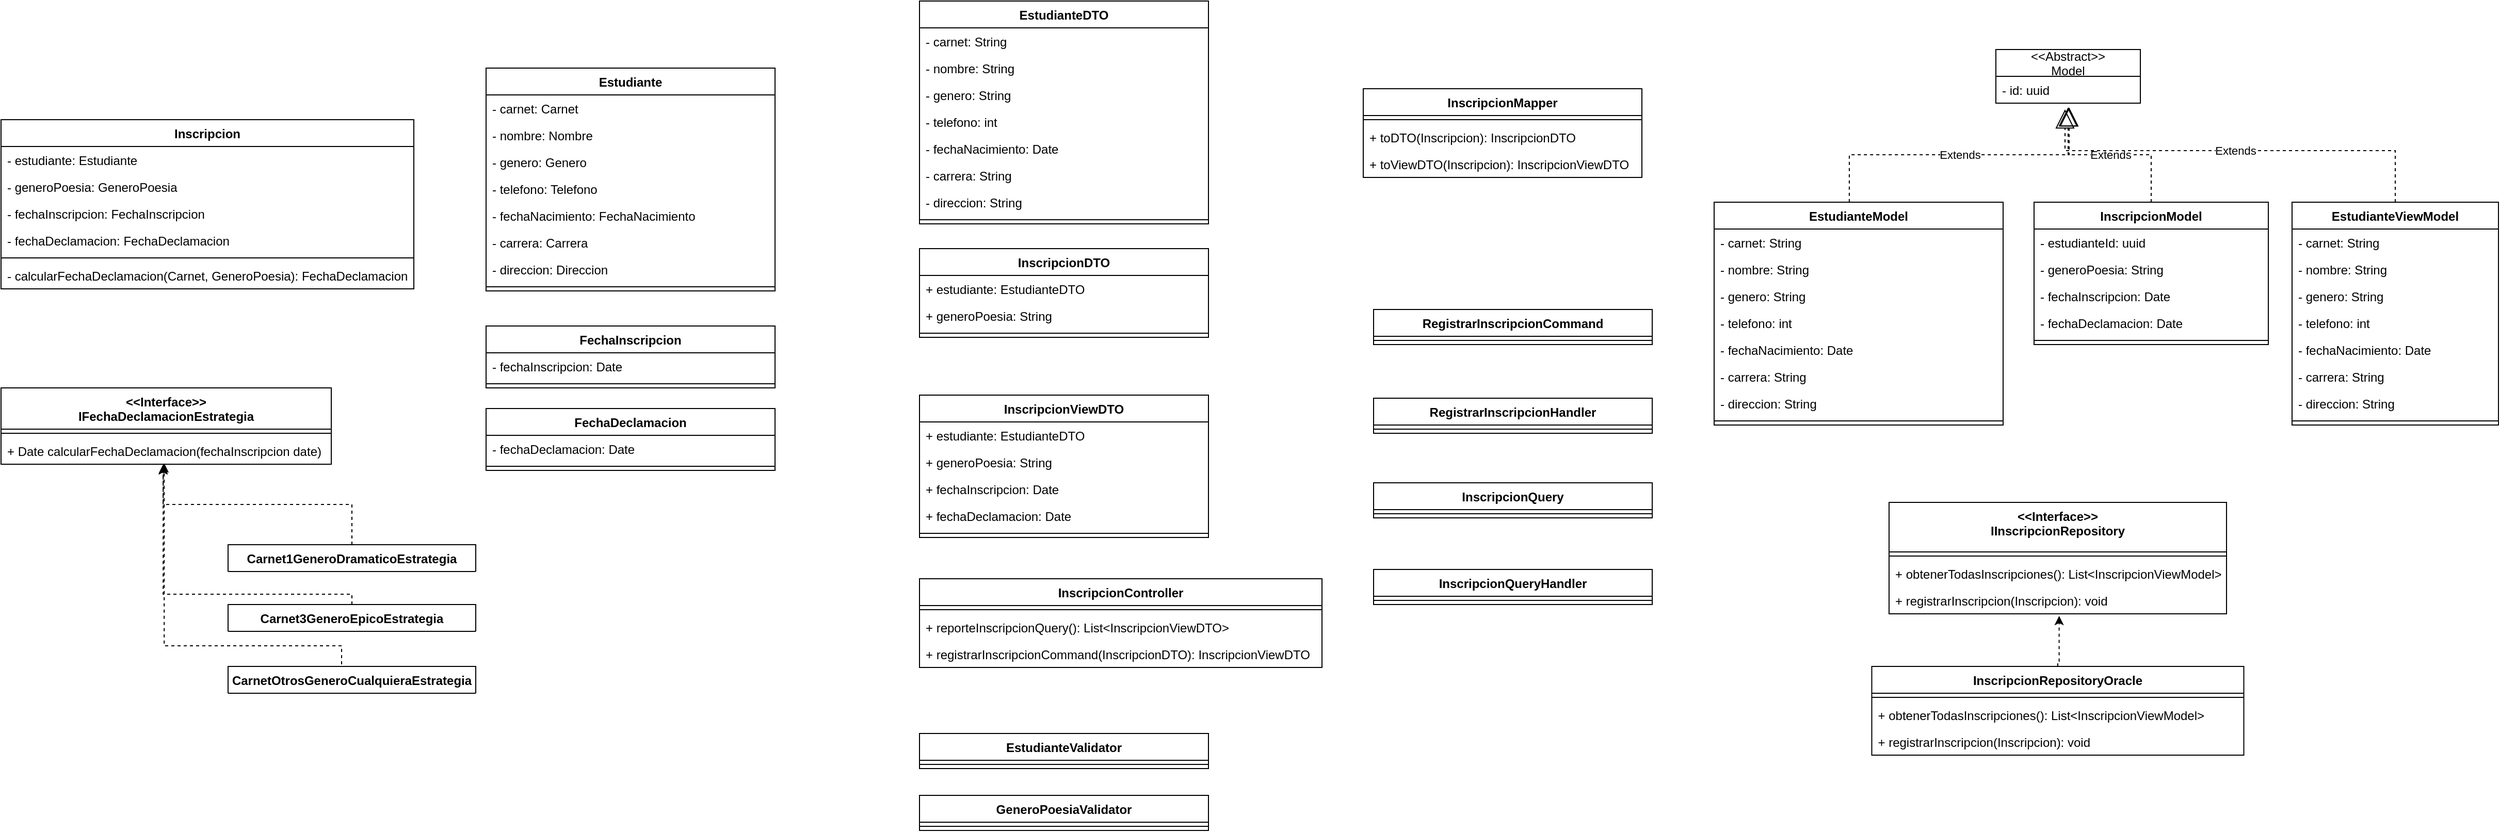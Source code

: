 <mxfile version="18.1.3" type="device" pages="2"><diagram id="C5RBs43oDa-KdzZeNtuy" name="Diagrama de clases"><mxGraphModel dx="1422" dy="762" grid="1" gridSize="10" guides="1" tooltips="1" connect="1" arrows="1" fold="1" page="1" pageScale="1" pageWidth="827" pageHeight="1169" math="0" shadow="0"><root><mxCell id="WIyWlLk6GJQsqaUBKTNV-0"/><mxCell id="WIyWlLk6GJQsqaUBKTNV-1" parent="WIyWlLk6GJQsqaUBKTNV-0"/><mxCell id="FqTXQi3PyFDuWlW24Io7-0" value="Inscripcion" style="swimlane;fontStyle=1;align=center;verticalAlign=top;childLayout=stackLayout;horizontal=1;startSize=26;horizontalStack=0;resizeParent=1;resizeParentMax=0;resizeLast=0;collapsible=1;marginBottom=0;" vertex="1" parent="WIyWlLk6GJQsqaUBKTNV-1"><mxGeometry x="40" y="160" width="400" height="164" as="geometry"/></mxCell><mxCell id="FqTXQi3PyFDuWlW24Io7-1" value="- estudiante: Estudiante" style="text;strokeColor=none;fillColor=none;align=left;verticalAlign=top;spacingLeft=4;spacingRight=4;overflow=hidden;rotatable=0;points=[[0,0.5],[1,0.5]];portConstraint=eastwest;" vertex="1" parent="FqTXQi3PyFDuWlW24Io7-0"><mxGeometry y="26" width="400" height="26" as="geometry"/></mxCell><mxCell id="FqTXQi3PyFDuWlW24Io7-4" value="- generoPoesia: GeneroPoesia" style="text;strokeColor=none;fillColor=none;align=left;verticalAlign=top;spacingLeft=4;spacingRight=4;overflow=hidden;rotatable=0;points=[[0,0.5],[1,0.5]];portConstraint=eastwest;" vertex="1" parent="FqTXQi3PyFDuWlW24Io7-0"><mxGeometry y="52" width="400" height="26" as="geometry"/></mxCell><mxCell id="FqTXQi3PyFDuWlW24Io7-7" value="- fechaInscripcion: FechaInscripcion" style="text;strokeColor=none;fillColor=none;align=left;verticalAlign=top;spacingLeft=4;spacingRight=4;overflow=hidden;rotatable=0;points=[[0,0.5],[1,0.5]];portConstraint=eastwest;" vertex="1" parent="FqTXQi3PyFDuWlW24Io7-0"><mxGeometry y="78" width="400" height="26" as="geometry"/></mxCell><mxCell id="FqTXQi3PyFDuWlW24Io7-8" value="- fechaDeclamacion: FechaDeclamacion" style="text;strokeColor=none;fillColor=none;align=left;verticalAlign=top;spacingLeft=4;spacingRight=4;overflow=hidden;rotatable=0;points=[[0,0.5],[1,0.5]];portConstraint=eastwest;" vertex="1" parent="FqTXQi3PyFDuWlW24Io7-0"><mxGeometry y="104" width="400" height="26" as="geometry"/></mxCell><mxCell id="FqTXQi3PyFDuWlW24Io7-2" value="" style="line;strokeWidth=1;fillColor=none;align=left;verticalAlign=middle;spacingTop=-1;spacingLeft=3;spacingRight=3;rotatable=0;labelPosition=right;points=[];portConstraint=eastwest;" vertex="1" parent="FqTXQi3PyFDuWlW24Io7-0"><mxGeometry y="130" width="400" height="8" as="geometry"/></mxCell><mxCell id="FqTXQi3PyFDuWlW24Io7-3" value="- calcularFechaDeclamacion(Carnet, GeneroPoesia): FechaDeclamacion" style="text;strokeColor=none;fillColor=none;align=left;verticalAlign=top;spacingLeft=4;spacingRight=4;overflow=hidden;rotatable=0;points=[[0,0.5],[1,0.5]];portConstraint=eastwest;" vertex="1" parent="FqTXQi3PyFDuWlW24Io7-0"><mxGeometry y="138" width="400" height="26" as="geometry"/></mxCell><mxCell id="FqTXQi3PyFDuWlW24Io7-10" value="Estudiante" style="swimlane;fontStyle=1;align=center;verticalAlign=top;childLayout=stackLayout;horizontal=1;startSize=26;horizontalStack=0;resizeParent=1;resizeParentMax=0;resizeLast=0;collapsible=1;marginBottom=0;" vertex="1" parent="WIyWlLk6GJQsqaUBKTNV-1"><mxGeometry x="510" y="110" width="280" height="216" as="geometry"/></mxCell><mxCell id="FqTXQi3PyFDuWlW24Io7-11" value="- carnet: Carnet" style="text;strokeColor=none;fillColor=none;align=left;verticalAlign=top;spacingLeft=4;spacingRight=4;overflow=hidden;rotatable=0;points=[[0,0.5],[1,0.5]];portConstraint=eastwest;" vertex="1" parent="FqTXQi3PyFDuWlW24Io7-10"><mxGeometry y="26" width="280" height="26" as="geometry"/></mxCell><mxCell id="FqTXQi3PyFDuWlW24Io7-12" value="- nombre: Nombre" style="text;strokeColor=none;fillColor=none;align=left;verticalAlign=top;spacingLeft=4;spacingRight=4;overflow=hidden;rotatable=0;points=[[0,0.5],[1,0.5]];portConstraint=eastwest;" vertex="1" parent="FqTXQi3PyFDuWlW24Io7-10"><mxGeometry y="52" width="280" height="26" as="geometry"/></mxCell><mxCell id="FqTXQi3PyFDuWlW24Io7-17" value="- genero: Genero" style="text;strokeColor=none;fillColor=none;align=left;verticalAlign=top;spacingLeft=4;spacingRight=4;overflow=hidden;rotatable=0;points=[[0,0.5],[1,0.5]];portConstraint=eastwest;" vertex="1" parent="FqTXQi3PyFDuWlW24Io7-10"><mxGeometry y="78" width="280" height="26" as="geometry"/></mxCell><mxCell id="FqTXQi3PyFDuWlW24Io7-13" value="- telefono: Telefono" style="text;strokeColor=none;fillColor=none;align=left;verticalAlign=top;spacingLeft=4;spacingRight=4;overflow=hidden;rotatable=0;points=[[0,0.5],[1,0.5]];portConstraint=eastwest;" vertex="1" parent="FqTXQi3PyFDuWlW24Io7-10"><mxGeometry y="104" width="280" height="26" as="geometry"/></mxCell><mxCell id="FqTXQi3PyFDuWlW24Io7-14" value="- fechaNacimiento: FechaNacimiento" style="text;strokeColor=none;fillColor=none;align=left;verticalAlign=top;spacingLeft=4;spacingRight=4;overflow=hidden;rotatable=0;points=[[0,0.5],[1,0.5]];portConstraint=eastwest;" vertex="1" parent="FqTXQi3PyFDuWlW24Io7-10"><mxGeometry y="130" width="280" height="26" as="geometry"/></mxCell><mxCell id="FqTXQi3PyFDuWlW24Io7-18" value="- carrera: Carrera" style="text;strokeColor=none;fillColor=none;align=left;verticalAlign=top;spacingLeft=4;spacingRight=4;overflow=hidden;rotatable=0;points=[[0,0.5],[1,0.5]];portConstraint=eastwest;" vertex="1" parent="FqTXQi3PyFDuWlW24Io7-10"><mxGeometry y="156" width="280" height="26" as="geometry"/></mxCell><mxCell id="ECRJqIrKRxvXcRZbh7bx-0" value="- direccion: Direccion" style="text;strokeColor=none;fillColor=none;align=left;verticalAlign=top;spacingLeft=4;spacingRight=4;overflow=hidden;rotatable=0;points=[[0,0.5],[1,0.5]];portConstraint=eastwest;" vertex="1" parent="FqTXQi3PyFDuWlW24Io7-10"><mxGeometry y="182" width="280" height="26" as="geometry"/></mxCell><mxCell id="FqTXQi3PyFDuWlW24Io7-15" value="" style="line;strokeWidth=1;fillColor=none;align=left;verticalAlign=middle;spacingTop=-1;spacingLeft=3;spacingRight=3;rotatable=0;labelPosition=right;points=[];portConstraint=eastwest;" vertex="1" parent="FqTXQi3PyFDuWlW24Io7-10"><mxGeometry y="208" width="280" height="8" as="geometry"/></mxCell><mxCell id="FqTXQi3PyFDuWlW24Io7-19" value="FechaInscripcion" style="swimlane;fontStyle=1;align=center;verticalAlign=top;childLayout=stackLayout;horizontal=1;startSize=26;horizontalStack=0;resizeParent=1;resizeParentMax=0;resizeLast=0;collapsible=1;marginBottom=0;" vertex="1" parent="WIyWlLk6GJQsqaUBKTNV-1"><mxGeometry x="510" y="360" width="280" height="60" as="geometry"/></mxCell><mxCell id="FqTXQi3PyFDuWlW24Io7-24" value="- fechaInscripcion: Date" style="text;strokeColor=none;fillColor=none;align=left;verticalAlign=top;spacingLeft=4;spacingRight=4;overflow=hidden;rotatable=0;points=[[0,0.5],[1,0.5]];portConstraint=eastwest;" vertex="1" parent="FqTXQi3PyFDuWlW24Io7-19"><mxGeometry y="26" width="280" height="26" as="geometry"/></mxCell><mxCell id="FqTXQi3PyFDuWlW24Io7-26" value="" style="line;strokeWidth=1;fillColor=none;align=left;verticalAlign=middle;spacingTop=-1;spacingLeft=3;spacingRight=3;rotatable=0;labelPosition=right;points=[];portConstraint=eastwest;" vertex="1" parent="FqTXQi3PyFDuWlW24Io7-19"><mxGeometry y="52" width="280" height="8" as="geometry"/></mxCell><mxCell id="FqTXQi3PyFDuWlW24Io7-28" value="FechaDeclamacion" style="swimlane;fontStyle=1;align=center;verticalAlign=top;childLayout=stackLayout;horizontal=1;startSize=26;horizontalStack=0;resizeParent=1;resizeParentMax=0;resizeLast=0;collapsible=1;marginBottom=0;" vertex="1" parent="WIyWlLk6GJQsqaUBKTNV-1"><mxGeometry x="510" y="440" width="280" height="60" as="geometry"/></mxCell><mxCell id="FqTXQi3PyFDuWlW24Io7-29" value="- fechaDeclamacion: Date" style="text;strokeColor=none;fillColor=none;align=left;verticalAlign=top;spacingLeft=4;spacingRight=4;overflow=hidden;rotatable=0;points=[[0,0.5],[1,0.5]];portConstraint=eastwest;" vertex="1" parent="FqTXQi3PyFDuWlW24Io7-28"><mxGeometry y="26" width="280" height="26" as="geometry"/></mxCell><mxCell id="FqTXQi3PyFDuWlW24Io7-30" value="" style="line;strokeWidth=1;fillColor=none;align=left;verticalAlign=middle;spacingTop=-1;spacingLeft=3;spacingRight=3;rotatable=0;labelPosition=right;points=[];portConstraint=eastwest;" vertex="1" parent="FqTXQi3PyFDuWlW24Io7-28"><mxGeometry y="52" width="280" height="8" as="geometry"/></mxCell><mxCell id="FqTXQi3PyFDuWlW24Io7-33" value="&lt;&lt;Interface&gt;&gt;&#10;IFechaDeclamacionEstrategia" style="swimlane;fontStyle=1;align=center;verticalAlign=top;childLayout=stackLayout;horizontal=1;startSize=40;horizontalStack=0;resizeParent=1;resizeParentMax=0;resizeLast=0;collapsible=1;marginBottom=0;" vertex="1" parent="WIyWlLk6GJQsqaUBKTNV-1"><mxGeometry x="40" y="420" width="320" height="74" as="geometry"/></mxCell><mxCell id="FqTXQi3PyFDuWlW24Io7-35" value="" style="line;strokeWidth=1;fillColor=none;align=left;verticalAlign=middle;spacingTop=-1;spacingLeft=3;spacingRight=3;rotatable=0;labelPosition=right;points=[];portConstraint=eastwest;" vertex="1" parent="FqTXQi3PyFDuWlW24Io7-33"><mxGeometry y="40" width="320" height="8" as="geometry"/></mxCell><mxCell id="FqTXQi3PyFDuWlW24Io7-36" value="+ Date calcularFechaDeclamacion(fechaInscripcion date)" style="text;strokeColor=none;fillColor=none;align=left;verticalAlign=top;spacingLeft=4;spacingRight=4;overflow=hidden;rotatable=0;points=[[0,0.5],[1,0.5]];portConstraint=eastwest;" vertex="1" parent="FqTXQi3PyFDuWlW24Io7-33"><mxGeometry y="48" width="320" height="26" as="geometry"/></mxCell><mxCell id="FqTXQi3PyFDuWlW24Io7-52" style="edgeStyle=orthogonalEdgeStyle;rounded=0;orthogonalLoop=1;jettySize=auto;html=1;exitX=0.5;exitY=0;exitDx=0;exitDy=0;entryX=0.491;entryY=1.038;entryDx=0;entryDy=0;entryPerimeter=0;dashed=1;" edge="1" parent="WIyWlLk6GJQsqaUBKTNV-1" source="FqTXQi3PyFDuWlW24Io7-40" target="FqTXQi3PyFDuWlW24Io7-36"><mxGeometry relative="1" as="geometry"/></mxCell><mxCell id="FqTXQi3PyFDuWlW24Io7-40" value="Carnet1GeneroDramaticoEstrategia" style="swimlane;fontStyle=1;align=center;verticalAlign=top;childLayout=stackLayout;horizontal=1;startSize=26;horizontalStack=0;resizeParent=1;resizeParentMax=0;resizeLast=0;collapsible=1;marginBottom=0;" vertex="1" collapsed="1" parent="WIyWlLk6GJQsqaUBKTNV-1"><mxGeometry x="260" y="572" width="240" height="26" as="geometry"><mxRectangle x="90" y="560" width="280" height="60" as="alternateBounds"/></mxGeometry></mxCell><mxCell id="FqTXQi3PyFDuWlW24Io7-42" value="" style="line;strokeWidth=1;fillColor=none;align=left;verticalAlign=middle;spacingTop=-1;spacingLeft=3;spacingRight=3;rotatable=0;labelPosition=right;points=[];portConstraint=eastwest;" vertex="1" parent="FqTXQi3PyFDuWlW24Io7-40"><mxGeometry y="26" width="280" height="8" as="geometry"/></mxCell><mxCell id="FqTXQi3PyFDuWlW24Io7-43" value="+ Date calcularFechaDeclamacion(fechaInscripcion date)" style="text;strokeColor=none;fillColor=none;align=left;verticalAlign=top;spacingLeft=4;spacingRight=4;overflow=hidden;rotatable=0;points=[[0,0.5],[1,0.5]];portConstraint=eastwest;" vertex="1" parent="FqTXQi3PyFDuWlW24Io7-40"><mxGeometry y="34" width="280" height="26" as="geometry"/></mxCell><mxCell id="FqTXQi3PyFDuWlW24Io7-53" style="edgeStyle=orthogonalEdgeStyle;rounded=0;orthogonalLoop=1;jettySize=auto;html=1;exitX=0.5;exitY=0;exitDx=0;exitDy=0;entryX=0.491;entryY=1;entryDx=0;entryDy=0;entryPerimeter=0;dashed=1;" edge="1" parent="WIyWlLk6GJQsqaUBKTNV-1" source="FqTXQi3PyFDuWlW24Io7-44" target="FqTXQi3PyFDuWlW24Io7-36"><mxGeometry relative="1" as="geometry"><Array as="points"><mxPoint x="380" y="620"/><mxPoint x="197" y="620"/></Array></mxGeometry></mxCell><mxCell id="FqTXQi3PyFDuWlW24Io7-44" value="Carnet3GeneroEpicoEstrategia" style="swimlane;fontStyle=1;align=center;verticalAlign=top;childLayout=stackLayout;horizontal=1;startSize=26;horizontalStack=0;resizeParent=1;resizeParentMax=0;resizeLast=0;collapsible=1;marginBottom=0;" vertex="1" collapsed="1" parent="WIyWlLk6GJQsqaUBKTNV-1"><mxGeometry x="260" y="630" width="240" height="26" as="geometry"><mxRectangle x="90" y="560" width="280" height="60" as="alternateBounds"/></mxGeometry></mxCell><mxCell id="FqTXQi3PyFDuWlW24Io7-45" value="" style="line;strokeWidth=1;fillColor=none;align=left;verticalAlign=middle;spacingTop=-1;spacingLeft=3;spacingRight=3;rotatable=0;labelPosition=right;points=[];portConstraint=eastwest;" vertex="1" parent="FqTXQi3PyFDuWlW24Io7-44"><mxGeometry y="26" width="280" height="8" as="geometry"/></mxCell><mxCell id="FqTXQi3PyFDuWlW24Io7-46" value="+ Date calcularFechaDeclamacion(fechaInscripcion date)" style="text;strokeColor=none;fillColor=none;align=left;verticalAlign=top;spacingLeft=4;spacingRight=4;overflow=hidden;rotatable=0;points=[[0,0.5],[1,0.5]];portConstraint=eastwest;" vertex="1" parent="FqTXQi3PyFDuWlW24Io7-44"><mxGeometry y="34" width="280" height="26" as="geometry"/></mxCell><mxCell id="FqTXQi3PyFDuWlW24Io7-54" style="edgeStyle=orthogonalEdgeStyle;rounded=0;orthogonalLoop=1;jettySize=auto;html=1;exitX=0.5;exitY=0;exitDx=0;exitDy=0;entryX=0.494;entryY=0.962;entryDx=0;entryDy=0;entryPerimeter=0;dashed=1;" edge="1" parent="WIyWlLk6GJQsqaUBKTNV-1" source="FqTXQi3PyFDuWlW24Io7-47" target="FqTXQi3PyFDuWlW24Io7-36"><mxGeometry relative="1" as="geometry"><Array as="points"><mxPoint x="370" y="670"/><mxPoint x="198" y="670"/></Array></mxGeometry></mxCell><mxCell id="FqTXQi3PyFDuWlW24Io7-47" value="CarnetOtrosGeneroCualquieraEstrategia" style="swimlane;fontStyle=1;align=center;verticalAlign=top;childLayout=stackLayout;horizontal=1;startSize=26;horizontalStack=0;resizeParent=1;resizeParentMax=0;resizeLast=0;collapsible=1;marginBottom=0;" vertex="1" collapsed="1" parent="WIyWlLk6GJQsqaUBKTNV-1"><mxGeometry x="260" y="690" width="240" height="26" as="geometry"><mxRectangle x="90" y="560" width="280" height="60" as="alternateBounds"/></mxGeometry></mxCell><mxCell id="FqTXQi3PyFDuWlW24Io7-48" value="" style="line;strokeWidth=1;fillColor=none;align=left;verticalAlign=middle;spacingTop=-1;spacingLeft=3;spacingRight=3;rotatable=0;labelPosition=right;points=[];portConstraint=eastwest;" vertex="1" parent="FqTXQi3PyFDuWlW24Io7-47"><mxGeometry y="26" width="280" height="8" as="geometry"/></mxCell><mxCell id="FqTXQi3PyFDuWlW24Io7-49" value="+ Date calcularFechaDeclamacion(fechaInscripcion date)" style="text;strokeColor=none;fillColor=none;align=left;verticalAlign=top;spacingLeft=4;spacingRight=4;overflow=hidden;rotatable=0;points=[[0,0.5],[1,0.5]];portConstraint=eastwest;" vertex="1" parent="FqTXQi3PyFDuWlW24Io7-47"><mxGeometry y="34" width="280" height="26" as="geometry"/></mxCell><mxCell id="FqTXQi3PyFDuWlW24Io7-55" value="InscripcionDTO" style="swimlane;fontStyle=1;align=center;verticalAlign=top;childLayout=stackLayout;horizontal=1;startSize=26;horizontalStack=0;resizeParent=1;resizeParentMax=0;resizeLast=0;collapsible=1;marginBottom=0;" vertex="1" parent="WIyWlLk6GJQsqaUBKTNV-1"><mxGeometry x="930" y="285" width="280" height="86" as="geometry"/></mxCell><mxCell id="FqTXQi3PyFDuWlW24Io7-56" value="+ estudiante: EstudianteDTO" style="text;strokeColor=none;fillColor=none;align=left;verticalAlign=top;spacingLeft=4;spacingRight=4;overflow=hidden;rotatable=0;points=[[0,0.5],[1,0.5]];portConstraint=eastwest;" vertex="1" parent="FqTXQi3PyFDuWlW24Io7-55"><mxGeometry y="26" width="280" height="26" as="geometry"/></mxCell><mxCell id="FqTXQi3PyFDuWlW24Io7-57" value="+ generoPoesia: String" style="text;strokeColor=none;fillColor=none;align=left;verticalAlign=top;spacingLeft=4;spacingRight=4;overflow=hidden;rotatable=0;points=[[0,0.5],[1,0.5]];portConstraint=eastwest;" vertex="1" parent="FqTXQi3PyFDuWlW24Io7-55"><mxGeometry y="52" width="280" height="26" as="geometry"/></mxCell><mxCell id="FqTXQi3PyFDuWlW24Io7-60" value="" style="line;strokeWidth=1;fillColor=none;align=left;verticalAlign=middle;spacingTop=-1;spacingLeft=3;spacingRight=3;rotatable=0;labelPosition=right;points=[];portConstraint=eastwest;" vertex="1" parent="FqTXQi3PyFDuWlW24Io7-55"><mxGeometry y="78" width="280" height="8" as="geometry"/></mxCell><mxCell id="FqTXQi3PyFDuWlW24Io7-68" value="InscripcionViewDTO" style="swimlane;fontStyle=1;align=center;verticalAlign=top;childLayout=stackLayout;horizontal=1;startSize=26;horizontalStack=0;resizeParent=1;resizeParentMax=0;resizeLast=0;collapsible=1;marginBottom=0;" vertex="1" parent="WIyWlLk6GJQsqaUBKTNV-1"><mxGeometry x="930" y="427" width="280" height="138" as="geometry"/></mxCell><mxCell id="FqTXQi3PyFDuWlW24Io7-69" value="+ estudiante: EstudianteDTO" style="text;strokeColor=none;fillColor=none;align=left;verticalAlign=top;spacingLeft=4;spacingRight=4;overflow=hidden;rotatable=0;points=[[0,0.5],[1,0.5]];portConstraint=eastwest;" vertex="1" parent="FqTXQi3PyFDuWlW24Io7-68"><mxGeometry y="26" width="280" height="26" as="geometry"/></mxCell><mxCell id="FqTXQi3PyFDuWlW24Io7-70" value="+ generoPoesia: String" style="text;strokeColor=none;fillColor=none;align=left;verticalAlign=top;spacingLeft=4;spacingRight=4;overflow=hidden;rotatable=0;points=[[0,0.5],[1,0.5]];portConstraint=eastwest;" vertex="1" parent="FqTXQi3PyFDuWlW24Io7-68"><mxGeometry y="52" width="280" height="26" as="geometry"/></mxCell><mxCell id="FqTXQi3PyFDuWlW24Io7-71" value="+ fechaInscripcion: Date" style="text;strokeColor=none;fillColor=none;align=left;verticalAlign=top;spacingLeft=4;spacingRight=4;overflow=hidden;rotatable=0;points=[[0,0.5],[1,0.5]];portConstraint=eastwest;" vertex="1" parent="FqTXQi3PyFDuWlW24Io7-68"><mxGeometry y="78" width="280" height="26" as="geometry"/></mxCell><mxCell id="FqTXQi3PyFDuWlW24Io7-72" value="+ fechaDeclamacion: Date" style="text;strokeColor=none;fillColor=none;align=left;verticalAlign=top;spacingLeft=4;spacingRight=4;overflow=hidden;rotatable=0;points=[[0,0.5],[1,0.5]];portConstraint=eastwest;" vertex="1" parent="FqTXQi3PyFDuWlW24Io7-68"><mxGeometry y="104" width="280" height="26" as="geometry"/></mxCell><mxCell id="FqTXQi3PyFDuWlW24Io7-73" value="" style="line;strokeWidth=1;fillColor=none;align=left;verticalAlign=middle;spacingTop=-1;spacingLeft=3;spacingRight=3;rotatable=0;labelPosition=right;points=[];portConstraint=eastwest;" vertex="1" parent="FqTXQi3PyFDuWlW24Io7-68"><mxGeometry y="130" width="280" height="8" as="geometry"/></mxCell><mxCell id="FqTXQi3PyFDuWlW24Io7-75" value="InscripcionController" style="swimlane;fontStyle=1;align=center;verticalAlign=top;childLayout=stackLayout;horizontal=1;startSize=26;horizontalStack=0;resizeParent=1;resizeParentMax=0;resizeLast=0;collapsible=1;marginBottom=0;" vertex="1" parent="WIyWlLk6GJQsqaUBKTNV-1"><mxGeometry x="930" y="605" width="390" height="86" as="geometry"/></mxCell><mxCell id="FqTXQi3PyFDuWlW24Io7-77" value="" style="line;strokeWidth=1;fillColor=none;align=left;verticalAlign=middle;spacingTop=-1;spacingLeft=3;spacingRight=3;rotatable=0;labelPosition=right;points=[];portConstraint=eastwest;" vertex="1" parent="FqTXQi3PyFDuWlW24Io7-75"><mxGeometry y="26" width="390" height="8" as="geometry"/></mxCell><mxCell id="FqTXQi3PyFDuWlW24Io7-78" value="+ reporteInscripcionQuery(): List&lt;InscripcionViewDTO&gt;" style="text;strokeColor=none;fillColor=none;align=left;verticalAlign=top;spacingLeft=4;spacingRight=4;overflow=hidden;rotatable=0;points=[[0,0.5],[1,0.5]];portConstraint=eastwest;" vertex="1" parent="FqTXQi3PyFDuWlW24Io7-75"><mxGeometry y="34" width="390" height="26" as="geometry"/></mxCell><mxCell id="FqTXQi3PyFDuWlW24Io7-79" value="+ registrarInscripcionCommand(InscripcionDTO): InscripcionViewDTO" style="text;strokeColor=none;fillColor=none;align=left;verticalAlign=top;spacingLeft=4;spacingRight=4;overflow=hidden;rotatable=0;points=[[0,0.5],[1,0.5]];portConstraint=eastwest;" vertex="1" parent="FqTXQi3PyFDuWlW24Io7-75"><mxGeometry y="60" width="390" height="26" as="geometry"/></mxCell><mxCell id="FqTXQi3PyFDuWlW24Io7-80" value="InscripcionMapper" style="swimlane;fontStyle=1;align=center;verticalAlign=top;childLayout=stackLayout;horizontal=1;startSize=26;horizontalStack=0;resizeParent=1;resizeParentMax=0;resizeLast=0;collapsible=1;marginBottom=0;" vertex="1" parent="WIyWlLk6GJQsqaUBKTNV-1"><mxGeometry x="1360" y="130" width="270" height="86" as="geometry"/></mxCell><mxCell id="FqTXQi3PyFDuWlW24Io7-81" value="" style="line;strokeWidth=1;fillColor=none;align=left;verticalAlign=middle;spacingTop=-1;spacingLeft=3;spacingRight=3;rotatable=0;labelPosition=right;points=[];portConstraint=eastwest;" vertex="1" parent="FqTXQi3PyFDuWlW24Io7-80"><mxGeometry y="26" width="270" height="8" as="geometry"/></mxCell><mxCell id="FqTXQi3PyFDuWlW24Io7-82" value="+ toDTO(Inscripcion): InscripcionDTO" style="text;strokeColor=none;fillColor=none;align=left;verticalAlign=top;spacingLeft=4;spacingRight=4;overflow=hidden;rotatable=0;points=[[0,0.5],[1,0.5]];portConstraint=eastwest;" vertex="1" parent="FqTXQi3PyFDuWlW24Io7-80"><mxGeometry y="34" width="270" height="26" as="geometry"/></mxCell><mxCell id="FqTXQi3PyFDuWlW24Io7-83" value="+ toViewDTO(Inscripcion): InscripcionViewDTO" style="text;strokeColor=none;fillColor=none;align=left;verticalAlign=top;spacingLeft=4;spacingRight=4;overflow=hidden;rotatable=0;points=[[0,0.5],[1,0.5]];portConstraint=eastwest;" vertex="1" parent="FqTXQi3PyFDuWlW24Io7-80"><mxGeometry y="60" width="270" height="26" as="geometry"/></mxCell><mxCell id="FqTXQi3PyFDuWlW24Io7-92" value="EstudianteValidator" style="swimlane;fontStyle=1;align=center;verticalAlign=top;childLayout=stackLayout;horizontal=1;startSize=26;horizontalStack=0;resizeParent=1;resizeParentMax=0;resizeLast=0;collapsible=1;marginBottom=0;" vertex="1" parent="WIyWlLk6GJQsqaUBKTNV-1"><mxGeometry x="930" y="755" width="280" height="34" as="geometry"/></mxCell><mxCell id="FqTXQi3PyFDuWlW24Io7-99" value="" style="line;strokeWidth=1;fillColor=none;align=left;verticalAlign=middle;spacingTop=-1;spacingLeft=3;spacingRight=3;rotatable=0;labelPosition=right;points=[];portConstraint=eastwest;" vertex="1" parent="FqTXQi3PyFDuWlW24Io7-92"><mxGeometry y="26" width="280" height="8" as="geometry"/></mxCell><mxCell id="FqTXQi3PyFDuWlW24Io7-105" value="GeneroPoesiaValidator" style="swimlane;fontStyle=1;align=center;verticalAlign=top;childLayout=stackLayout;horizontal=1;startSize=26;horizontalStack=0;resizeParent=1;resizeParentMax=0;resizeLast=0;collapsible=1;marginBottom=0;" vertex="1" parent="WIyWlLk6GJQsqaUBKTNV-1"><mxGeometry x="930" y="815" width="280" height="34" as="geometry"/></mxCell><mxCell id="FqTXQi3PyFDuWlW24Io7-106" value="" style="line;strokeWidth=1;fillColor=none;align=left;verticalAlign=middle;spacingTop=-1;spacingLeft=3;spacingRight=3;rotatable=0;labelPosition=right;points=[];portConstraint=eastwest;" vertex="1" parent="FqTXQi3PyFDuWlW24Io7-105"><mxGeometry y="26" width="280" height="8" as="geometry"/></mxCell><mxCell id="FqTXQi3PyFDuWlW24Io7-107" value="RegistrarInscripcionCommand" style="swimlane;fontStyle=1;align=center;verticalAlign=top;childLayout=stackLayout;horizontal=1;startSize=26;horizontalStack=0;resizeParent=1;resizeParentMax=0;resizeLast=0;collapsible=1;marginBottom=0;" vertex="1" parent="WIyWlLk6GJQsqaUBKTNV-1"><mxGeometry x="1370" y="344" width="270" height="34" as="geometry"/></mxCell><mxCell id="FqTXQi3PyFDuWlW24Io7-108" value="" style="line;strokeWidth=1;fillColor=none;align=left;verticalAlign=middle;spacingTop=-1;spacingLeft=3;spacingRight=3;rotatable=0;labelPosition=right;points=[];portConstraint=eastwest;" vertex="1" parent="FqTXQi3PyFDuWlW24Io7-107"><mxGeometry y="26" width="270" height="8" as="geometry"/></mxCell><mxCell id="FqTXQi3PyFDuWlW24Io7-111" value="RegistrarInscripcionHandler" style="swimlane;fontStyle=1;align=center;verticalAlign=top;childLayout=stackLayout;horizontal=1;startSize=26;horizontalStack=0;resizeParent=1;resizeParentMax=0;resizeLast=0;collapsible=1;marginBottom=0;" vertex="1" parent="WIyWlLk6GJQsqaUBKTNV-1"><mxGeometry x="1370" y="430" width="270" height="34" as="geometry"/></mxCell><mxCell id="FqTXQi3PyFDuWlW24Io7-112" value="" style="line;strokeWidth=1;fillColor=none;align=left;verticalAlign=middle;spacingTop=-1;spacingLeft=3;spacingRight=3;rotatable=0;labelPosition=right;points=[];portConstraint=eastwest;" vertex="1" parent="FqTXQi3PyFDuWlW24Io7-111"><mxGeometry y="26" width="270" height="8" as="geometry"/></mxCell><mxCell id="FqTXQi3PyFDuWlW24Io7-113" value="InscripcionQuery" style="swimlane;fontStyle=1;align=center;verticalAlign=top;childLayout=stackLayout;horizontal=1;startSize=26;horizontalStack=0;resizeParent=1;resizeParentMax=0;resizeLast=0;collapsible=1;marginBottom=0;" vertex="1" parent="WIyWlLk6GJQsqaUBKTNV-1"><mxGeometry x="1370" y="512" width="270" height="34" as="geometry"/></mxCell><mxCell id="FqTXQi3PyFDuWlW24Io7-114" value="" style="line;strokeWidth=1;fillColor=none;align=left;verticalAlign=middle;spacingTop=-1;spacingLeft=3;spacingRight=3;rotatable=0;labelPosition=right;points=[];portConstraint=eastwest;" vertex="1" parent="FqTXQi3PyFDuWlW24Io7-113"><mxGeometry y="26" width="270" height="8" as="geometry"/></mxCell><mxCell id="FqTXQi3PyFDuWlW24Io7-115" value="InscripcionQueryHandler" style="swimlane;fontStyle=1;align=center;verticalAlign=top;childLayout=stackLayout;horizontal=1;startSize=26;horizontalStack=0;resizeParent=1;resizeParentMax=0;resizeLast=0;collapsible=1;marginBottom=0;" vertex="1" parent="WIyWlLk6GJQsqaUBKTNV-1"><mxGeometry x="1370" y="596" width="270" height="34" as="geometry"/></mxCell><mxCell id="FqTXQi3PyFDuWlW24Io7-116" value="" style="line;strokeWidth=1;fillColor=none;align=left;verticalAlign=middle;spacingTop=-1;spacingLeft=3;spacingRight=3;rotatable=0;labelPosition=right;points=[];portConstraint=eastwest;" vertex="1" parent="FqTXQi3PyFDuWlW24Io7-115"><mxGeometry y="26" width="270" height="8" as="geometry"/></mxCell><mxCell id="NIyLIqS54jtrEmm2v6av-20" value="InscripcionModel" style="swimlane;fontStyle=1;align=center;verticalAlign=top;childLayout=stackLayout;horizontal=1;startSize=26;horizontalStack=0;resizeParent=1;resizeParentMax=0;resizeLast=0;collapsible=1;marginBottom=0;" vertex="1" parent="WIyWlLk6GJQsqaUBKTNV-1"><mxGeometry x="2010" y="240" width="227" height="138" as="geometry"/></mxCell><mxCell id="NIyLIqS54jtrEmm2v6av-21" value="- estudianteId: uuid" style="text;strokeColor=none;fillColor=none;align=left;verticalAlign=top;spacingLeft=4;spacingRight=4;overflow=hidden;rotatable=0;points=[[0,0.5],[1,0.5]];portConstraint=eastwest;" vertex="1" parent="NIyLIqS54jtrEmm2v6av-20"><mxGeometry y="26" width="227" height="26" as="geometry"/></mxCell><mxCell id="NIyLIqS54jtrEmm2v6av-22" value="- generoPoesia: String" style="text;strokeColor=none;fillColor=none;align=left;verticalAlign=top;spacingLeft=4;spacingRight=4;overflow=hidden;rotatable=0;points=[[0,0.5],[1,0.5]];portConstraint=eastwest;" vertex="1" parent="NIyLIqS54jtrEmm2v6av-20"><mxGeometry y="52" width="227" height="26" as="geometry"/></mxCell><mxCell id="NIyLIqS54jtrEmm2v6av-23" value="- fechaInscripcion: Date" style="text;strokeColor=none;fillColor=none;align=left;verticalAlign=top;spacingLeft=4;spacingRight=4;overflow=hidden;rotatable=0;points=[[0,0.5],[1,0.5]];portConstraint=eastwest;" vertex="1" parent="NIyLIqS54jtrEmm2v6av-20"><mxGeometry y="78" width="227" height="26" as="geometry"/></mxCell><mxCell id="NIyLIqS54jtrEmm2v6av-24" value="- fechaDeclamacion: Date" style="text;strokeColor=none;fillColor=none;align=left;verticalAlign=top;spacingLeft=4;spacingRight=4;overflow=hidden;rotatable=0;points=[[0,0.5],[1,0.5]];portConstraint=eastwest;" vertex="1" parent="NIyLIqS54jtrEmm2v6av-20"><mxGeometry y="104" width="227" height="26" as="geometry"/></mxCell><mxCell id="NIyLIqS54jtrEmm2v6av-25" value="" style="line;strokeWidth=1;fillColor=none;align=left;verticalAlign=middle;spacingTop=-1;spacingLeft=3;spacingRight=3;rotatable=0;labelPosition=right;points=[];portConstraint=eastwest;" vertex="1" parent="NIyLIqS54jtrEmm2v6av-20"><mxGeometry y="130" width="227" height="8" as="geometry"/></mxCell><mxCell id="NIyLIqS54jtrEmm2v6av-27" value="&lt;&lt;Abstract&gt;&gt;&#10;Model" style="swimlane;fontStyle=0;childLayout=stackLayout;horizontal=1;startSize=26;fillColor=none;horizontalStack=0;resizeParent=1;resizeParentMax=0;resizeLast=0;collapsible=1;marginBottom=0;" vertex="1" parent="WIyWlLk6GJQsqaUBKTNV-1"><mxGeometry x="1973" y="92" width="140" height="52" as="geometry"/></mxCell><mxCell id="NIyLIqS54jtrEmm2v6av-28" value="- id: uuid" style="text;strokeColor=none;fillColor=none;align=left;verticalAlign=top;spacingLeft=4;spacingRight=4;overflow=hidden;rotatable=0;points=[[0,0.5],[1,0.5]];portConstraint=eastwest;" vertex="1" parent="NIyLIqS54jtrEmm2v6av-27"><mxGeometry y="26" width="140" height="26" as="geometry"/></mxCell><mxCell id="NIyLIqS54jtrEmm2v6av-31" value="Extends" style="endArrow=block;endSize=16;endFill=0;html=1;rounded=0;dashed=1;exitX=0.457;exitY=-0.019;exitDx=0;exitDy=0;exitPerimeter=0;entryX=0.507;entryY=1.154;entryDx=0;entryDy=0;entryPerimeter=0;edgeStyle=orthogonalEdgeStyle;" edge="1" parent="WIyWlLk6GJQsqaUBKTNV-1" target="NIyLIqS54jtrEmm2v6av-28"><mxGeometry width="160" relative="1" as="geometry"><mxPoint x="1830.96" y="239.896" as="sourcePoint"/><mxPoint x="1993" y="214" as="targetPoint"/><Array as="points"><mxPoint x="1831" y="194"/><mxPoint x="2044" y="194"/></Array></mxGeometry></mxCell><mxCell id="NIyLIqS54jtrEmm2v6av-32" value="Extends" style="endArrow=block;endSize=16;endFill=0;html=1;rounded=0;dashed=1;exitX=0.5;exitY=0;exitDx=0;exitDy=0;entryX=0.5;entryY=1.154;entryDx=0;entryDy=0;entryPerimeter=0;edgeStyle=orthogonalEdgeStyle;" edge="1" parent="WIyWlLk6GJQsqaUBKTNV-1" source="NIyLIqS54jtrEmm2v6av-20" target="NIyLIqS54jtrEmm2v6av-28"><mxGeometry width="160" relative="1" as="geometry"><mxPoint x="1840.96" y="249.896" as="sourcePoint"/><mxPoint x="2062.94" y="164.004" as="targetPoint"/><Array as="points"><mxPoint x="2124" y="194"/><mxPoint x="2043" y="194"/></Array></mxGeometry></mxCell><mxCell id="NIyLIqS54jtrEmm2v6av-33" value="&lt;&lt;Interface&gt;&gt;&#10;IInscripcionRepository" style="swimlane;fontStyle=1;align=center;verticalAlign=top;childLayout=stackLayout;horizontal=1;startSize=48;horizontalStack=0;resizeParent=1;resizeParentMax=0;resizeLast=0;collapsible=1;marginBottom=0;" vertex="1" parent="WIyWlLk6GJQsqaUBKTNV-1"><mxGeometry x="1869.5" y="531" width="327" height="108" as="geometry"/></mxCell><mxCell id="NIyLIqS54jtrEmm2v6av-35" value="" style="line;strokeWidth=1;fillColor=none;align=left;verticalAlign=middle;spacingTop=-1;spacingLeft=3;spacingRight=3;rotatable=0;labelPosition=right;points=[];portConstraint=eastwest;" vertex="1" parent="NIyLIqS54jtrEmm2v6av-33"><mxGeometry y="48" width="327" height="8" as="geometry"/></mxCell><mxCell id="NIyLIqS54jtrEmm2v6av-36" value="+ obtenerTodasInscripciones(): List&lt;InscripcionViewModel&gt;" style="text;strokeColor=none;fillColor=none;align=left;verticalAlign=top;spacingLeft=4;spacingRight=4;overflow=hidden;rotatable=0;points=[[0,0.5],[1,0.5]];portConstraint=eastwest;" vertex="1" parent="NIyLIqS54jtrEmm2v6av-33"><mxGeometry y="56" width="327" height="26" as="geometry"/></mxCell><mxCell id="NIyLIqS54jtrEmm2v6av-40" value="+ registrarInscripcion(Inscripcion): void" style="text;strokeColor=none;fillColor=none;align=left;verticalAlign=top;spacingLeft=4;spacingRight=4;overflow=hidden;rotatable=0;points=[[0,0.5],[1,0.5]];portConstraint=eastwest;" vertex="1" parent="NIyLIqS54jtrEmm2v6av-33"><mxGeometry y="82" width="327" height="26" as="geometry"/></mxCell><mxCell id="NIyLIqS54jtrEmm2v6av-45" style="edgeStyle=orthogonalEdgeStyle;rounded=0;orthogonalLoop=1;jettySize=auto;html=1;exitX=0.5;exitY=0;exitDx=0;exitDy=0;entryX=0.504;entryY=1.077;entryDx=0;entryDy=0;entryPerimeter=0;dashed=1;" edge="1" parent="WIyWlLk6GJQsqaUBKTNV-1" source="NIyLIqS54jtrEmm2v6av-41" target="NIyLIqS54jtrEmm2v6av-40"><mxGeometry relative="1" as="geometry"><Array as="points"><mxPoint x="2033" y="685"/><mxPoint x="2034" y="685"/></Array></mxGeometry></mxCell><mxCell id="NIyLIqS54jtrEmm2v6av-41" value="InscripcionRepositoryOracle" style="swimlane;fontStyle=1;align=center;verticalAlign=top;childLayout=stackLayout;horizontal=1;startSize=26;horizontalStack=0;resizeParent=1;resizeParentMax=0;resizeLast=0;collapsible=1;marginBottom=0;" vertex="1" parent="WIyWlLk6GJQsqaUBKTNV-1"><mxGeometry x="1852.75" y="690" width="360.5" height="86" as="geometry"/></mxCell><mxCell id="NIyLIqS54jtrEmm2v6av-42" value="" style="line;strokeWidth=1;fillColor=none;align=left;verticalAlign=middle;spacingTop=-1;spacingLeft=3;spacingRight=3;rotatable=0;labelPosition=right;points=[];portConstraint=eastwest;" vertex="1" parent="NIyLIqS54jtrEmm2v6av-41"><mxGeometry y="26" width="360.5" height="8" as="geometry"/></mxCell><mxCell id="NIyLIqS54jtrEmm2v6av-43" value="+ obtenerTodasInscripciones(): List&lt;InscripcionViewModel&gt;" style="text;strokeColor=none;fillColor=none;align=left;verticalAlign=top;spacingLeft=4;spacingRight=4;overflow=hidden;rotatable=0;points=[[0,0.5],[1,0.5]];portConstraint=eastwest;" vertex="1" parent="NIyLIqS54jtrEmm2v6av-41"><mxGeometry y="34" width="360.5" height="26" as="geometry"/></mxCell><mxCell id="NIyLIqS54jtrEmm2v6av-44" value="+ registrarInscripcion(Inscripcion): void" style="text;strokeColor=none;fillColor=none;align=left;verticalAlign=top;spacingLeft=4;spacingRight=4;overflow=hidden;rotatable=0;points=[[0,0.5],[1,0.5]];portConstraint=eastwest;" vertex="1" parent="NIyLIqS54jtrEmm2v6av-41"><mxGeometry y="60" width="360.5" height="26" as="geometry"/></mxCell><mxCell id="NIyLIqS54jtrEmm2v6av-46" value="EstudianteDTO" style="swimlane;fontStyle=1;align=center;verticalAlign=top;childLayout=stackLayout;horizontal=1;startSize=26;horizontalStack=0;resizeParent=1;resizeParentMax=0;resizeLast=0;collapsible=1;marginBottom=0;" vertex="1" parent="WIyWlLk6GJQsqaUBKTNV-1"><mxGeometry x="930" y="45" width="280" height="216" as="geometry"/></mxCell><mxCell id="NIyLIqS54jtrEmm2v6av-47" value="- carnet: String" style="text;strokeColor=none;fillColor=none;align=left;verticalAlign=top;spacingLeft=4;spacingRight=4;overflow=hidden;rotatable=0;points=[[0,0.5],[1,0.5]];portConstraint=eastwest;" vertex="1" parent="NIyLIqS54jtrEmm2v6av-46"><mxGeometry y="26" width="280" height="26" as="geometry"/></mxCell><mxCell id="NIyLIqS54jtrEmm2v6av-48" value="- nombre: String" style="text;strokeColor=none;fillColor=none;align=left;verticalAlign=top;spacingLeft=4;spacingRight=4;overflow=hidden;rotatable=0;points=[[0,0.5],[1,0.5]];portConstraint=eastwest;" vertex="1" parent="NIyLIqS54jtrEmm2v6av-46"><mxGeometry y="52" width="280" height="26" as="geometry"/></mxCell><mxCell id="NIyLIqS54jtrEmm2v6av-49" value="- genero: String" style="text;strokeColor=none;fillColor=none;align=left;verticalAlign=top;spacingLeft=4;spacingRight=4;overflow=hidden;rotatable=0;points=[[0,0.5],[1,0.5]];portConstraint=eastwest;" vertex="1" parent="NIyLIqS54jtrEmm2v6av-46"><mxGeometry y="78" width="280" height="26" as="geometry"/></mxCell><mxCell id="NIyLIqS54jtrEmm2v6av-50" value="- telefono: int" style="text;strokeColor=none;fillColor=none;align=left;verticalAlign=top;spacingLeft=4;spacingRight=4;overflow=hidden;rotatable=0;points=[[0,0.5],[1,0.5]];portConstraint=eastwest;" vertex="1" parent="NIyLIqS54jtrEmm2v6av-46"><mxGeometry y="104" width="280" height="26" as="geometry"/></mxCell><mxCell id="NIyLIqS54jtrEmm2v6av-51" value="- fechaNacimiento: Date" style="text;strokeColor=none;fillColor=none;align=left;verticalAlign=top;spacingLeft=4;spacingRight=4;overflow=hidden;rotatable=0;points=[[0,0.5],[1,0.5]];portConstraint=eastwest;" vertex="1" parent="NIyLIqS54jtrEmm2v6av-46"><mxGeometry y="130" width="280" height="26" as="geometry"/></mxCell><mxCell id="NIyLIqS54jtrEmm2v6av-52" value="- carrera: String" style="text;strokeColor=none;fillColor=none;align=left;verticalAlign=top;spacingLeft=4;spacingRight=4;overflow=hidden;rotatable=0;points=[[0,0.5],[1,0.5]];portConstraint=eastwest;" vertex="1" parent="NIyLIqS54jtrEmm2v6av-46"><mxGeometry y="156" width="280" height="26" as="geometry"/></mxCell><mxCell id="NIyLIqS54jtrEmm2v6av-53" value="- direccion: String" style="text;strokeColor=none;fillColor=none;align=left;verticalAlign=top;spacingLeft=4;spacingRight=4;overflow=hidden;rotatable=0;points=[[0,0.5],[1,0.5]];portConstraint=eastwest;" vertex="1" parent="NIyLIqS54jtrEmm2v6av-46"><mxGeometry y="182" width="280" height="26" as="geometry"/></mxCell><mxCell id="NIyLIqS54jtrEmm2v6av-54" value="" style="line;strokeWidth=1;fillColor=none;align=left;verticalAlign=middle;spacingTop=-1;spacingLeft=3;spacingRight=3;rotatable=0;labelPosition=right;points=[];portConstraint=eastwest;" vertex="1" parent="NIyLIqS54jtrEmm2v6av-46"><mxGeometry y="208" width="280" height="8" as="geometry"/></mxCell><mxCell id="NIyLIqS54jtrEmm2v6av-74" value="EstudianteModel" style="swimlane;fontStyle=1;align=center;verticalAlign=top;childLayout=stackLayout;horizontal=1;startSize=26;horizontalStack=0;resizeParent=1;resizeParentMax=0;resizeLast=0;collapsible=1;marginBottom=0;" vertex="1" parent="WIyWlLk6GJQsqaUBKTNV-1"><mxGeometry x="1700" y="240" width="280" height="216" as="geometry"/></mxCell><mxCell id="NIyLIqS54jtrEmm2v6av-75" value="- carnet: String" style="text;strokeColor=none;fillColor=none;align=left;verticalAlign=top;spacingLeft=4;spacingRight=4;overflow=hidden;rotatable=0;points=[[0,0.5],[1,0.5]];portConstraint=eastwest;" vertex="1" parent="NIyLIqS54jtrEmm2v6av-74"><mxGeometry y="26" width="280" height="26" as="geometry"/></mxCell><mxCell id="NIyLIqS54jtrEmm2v6av-76" value="- nombre: String" style="text;strokeColor=none;fillColor=none;align=left;verticalAlign=top;spacingLeft=4;spacingRight=4;overflow=hidden;rotatable=0;points=[[0,0.5],[1,0.5]];portConstraint=eastwest;" vertex="1" parent="NIyLIqS54jtrEmm2v6av-74"><mxGeometry y="52" width="280" height="26" as="geometry"/></mxCell><mxCell id="NIyLIqS54jtrEmm2v6av-77" value="- genero: String" style="text;strokeColor=none;fillColor=none;align=left;verticalAlign=top;spacingLeft=4;spacingRight=4;overflow=hidden;rotatable=0;points=[[0,0.5],[1,0.5]];portConstraint=eastwest;" vertex="1" parent="NIyLIqS54jtrEmm2v6av-74"><mxGeometry y="78" width="280" height="26" as="geometry"/></mxCell><mxCell id="NIyLIqS54jtrEmm2v6av-78" value="- telefono: int" style="text;strokeColor=none;fillColor=none;align=left;verticalAlign=top;spacingLeft=4;spacingRight=4;overflow=hidden;rotatable=0;points=[[0,0.5],[1,0.5]];portConstraint=eastwest;" vertex="1" parent="NIyLIqS54jtrEmm2v6av-74"><mxGeometry y="104" width="280" height="26" as="geometry"/></mxCell><mxCell id="NIyLIqS54jtrEmm2v6av-79" value="- fechaNacimiento: Date" style="text;strokeColor=none;fillColor=none;align=left;verticalAlign=top;spacingLeft=4;spacingRight=4;overflow=hidden;rotatable=0;points=[[0,0.5],[1,0.5]];portConstraint=eastwest;" vertex="1" parent="NIyLIqS54jtrEmm2v6av-74"><mxGeometry y="130" width="280" height="26" as="geometry"/></mxCell><mxCell id="NIyLIqS54jtrEmm2v6av-80" value="- carrera: String" style="text;strokeColor=none;fillColor=none;align=left;verticalAlign=top;spacingLeft=4;spacingRight=4;overflow=hidden;rotatable=0;points=[[0,0.5],[1,0.5]];portConstraint=eastwest;" vertex="1" parent="NIyLIqS54jtrEmm2v6av-74"><mxGeometry y="156" width="280" height="26" as="geometry"/></mxCell><mxCell id="NIyLIqS54jtrEmm2v6av-81" value="- direccion: String" style="text;strokeColor=none;fillColor=none;align=left;verticalAlign=top;spacingLeft=4;spacingRight=4;overflow=hidden;rotatable=0;points=[[0,0.5],[1,0.5]];portConstraint=eastwest;" vertex="1" parent="NIyLIqS54jtrEmm2v6av-74"><mxGeometry y="182" width="280" height="26" as="geometry"/></mxCell><mxCell id="NIyLIqS54jtrEmm2v6av-82" value="" style="line;strokeWidth=1;fillColor=none;align=left;verticalAlign=middle;spacingTop=-1;spacingLeft=3;spacingRight=3;rotatable=0;labelPosition=right;points=[];portConstraint=eastwest;" vertex="1" parent="NIyLIqS54jtrEmm2v6av-74"><mxGeometry y="208" width="280" height="8" as="geometry"/></mxCell><mxCell id="NIyLIqS54jtrEmm2v6av-83" value="EstudianteViewModel" style="swimlane;fontStyle=1;align=center;verticalAlign=top;childLayout=stackLayout;horizontal=1;startSize=26;horizontalStack=0;resizeParent=1;resizeParentMax=0;resizeLast=0;collapsible=1;marginBottom=0;" vertex="1" parent="WIyWlLk6GJQsqaUBKTNV-1"><mxGeometry x="2260" y="240" width="200" height="216" as="geometry"/></mxCell><mxCell id="NIyLIqS54jtrEmm2v6av-84" value="- carnet: String" style="text;strokeColor=none;fillColor=none;align=left;verticalAlign=top;spacingLeft=4;spacingRight=4;overflow=hidden;rotatable=0;points=[[0,0.5],[1,0.5]];portConstraint=eastwest;" vertex="1" parent="NIyLIqS54jtrEmm2v6av-83"><mxGeometry y="26" width="200" height="26" as="geometry"/></mxCell><mxCell id="NIyLIqS54jtrEmm2v6av-85" value="- nombre: String" style="text;strokeColor=none;fillColor=none;align=left;verticalAlign=top;spacingLeft=4;spacingRight=4;overflow=hidden;rotatable=0;points=[[0,0.5],[1,0.5]];portConstraint=eastwest;" vertex="1" parent="NIyLIqS54jtrEmm2v6av-83"><mxGeometry y="52" width="200" height="26" as="geometry"/></mxCell><mxCell id="NIyLIqS54jtrEmm2v6av-86" value="- genero: String" style="text;strokeColor=none;fillColor=none;align=left;verticalAlign=top;spacingLeft=4;spacingRight=4;overflow=hidden;rotatable=0;points=[[0,0.5],[1,0.5]];portConstraint=eastwest;" vertex="1" parent="NIyLIqS54jtrEmm2v6av-83"><mxGeometry y="78" width="200" height="26" as="geometry"/></mxCell><mxCell id="NIyLIqS54jtrEmm2v6av-87" value="- telefono: int" style="text;strokeColor=none;fillColor=none;align=left;verticalAlign=top;spacingLeft=4;spacingRight=4;overflow=hidden;rotatable=0;points=[[0,0.5],[1,0.5]];portConstraint=eastwest;" vertex="1" parent="NIyLIqS54jtrEmm2v6av-83"><mxGeometry y="104" width="200" height="26" as="geometry"/></mxCell><mxCell id="NIyLIqS54jtrEmm2v6av-88" value="- fechaNacimiento: Date" style="text;strokeColor=none;fillColor=none;align=left;verticalAlign=top;spacingLeft=4;spacingRight=4;overflow=hidden;rotatable=0;points=[[0,0.5],[1,0.5]];portConstraint=eastwest;" vertex="1" parent="NIyLIqS54jtrEmm2v6av-83"><mxGeometry y="130" width="200" height="26" as="geometry"/></mxCell><mxCell id="NIyLIqS54jtrEmm2v6av-89" value="- carrera: String" style="text;strokeColor=none;fillColor=none;align=left;verticalAlign=top;spacingLeft=4;spacingRight=4;overflow=hidden;rotatable=0;points=[[0,0.5],[1,0.5]];portConstraint=eastwest;" vertex="1" parent="NIyLIqS54jtrEmm2v6av-83"><mxGeometry y="156" width="200" height="26" as="geometry"/></mxCell><mxCell id="NIyLIqS54jtrEmm2v6av-90" value="- direccion: String" style="text;strokeColor=none;fillColor=none;align=left;verticalAlign=top;spacingLeft=4;spacingRight=4;overflow=hidden;rotatable=0;points=[[0,0.5],[1,0.5]];portConstraint=eastwest;" vertex="1" parent="NIyLIqS54jtrEmm2v6av-83"><mxGeometry y="182" width="200" height="26" as="geometry"/></mxCell><mxCell id="NIyLIqS54jtrEmm2v6av-91" value="" style="line;strokeWidth=1;fillColor=none;align=left;verticalAlign=middle;spacingTop=-1;spacingLeft=3;spacingRight=3;rotatable=0;labelPosition=right;points=[];portConstraint=eastwest;" vertex="1" parent="NIyLIqS54jtrEmm2v6av-83"><mxGeometry y="208" width="200" height="8" as="geometry"/></mxCell><mxCell id="NIyLIqS54jtrEmm2v6av-93" value="Extends" style="endArrow=block;endSize=16;endFill=0;html=1;rounded=0;dashed=1;exitX=0.5;exitY=0;exitDx=0;exitDy=0;edgeStyle=orthogonalEdgeStyle;" edge="1" parent="WIyWlLk6GJQsqaUBKTNV-1" source="NIyLIqS54jtrEmm2v6av-83"><mxGeometry width="160" relative="1" as="geometry"><mxPoint x="2133.5" y="250" as="sourcePoint"/><mxPoint x="2040" y="150" as="targetPoint"/><Array as="points"><mxPoint x="2360" y="190"/><mxPoint x="2040" y="190"/></Array></mxGeometry></mxCell></root></mxGraphModel></diagram><diagram id="i-1Jd4fYKSm7buRFDulb" name="ER"><mxGraphModel dx="1422" dy="762" grid="1" gridSize="10" guides="1" tooltips="1" connect="1" arrows="1" fold="1" page="1" pageScale="1" pageWidth="850" pageHeight="1100" math="0" shadow="0"><root><mxCell id="0"/><mxCell id="1" parent="0"/><mxCell id="vfcqQzQKD3H49e2e79S3-1" value="Estudiante" style="shape=table;startSize=30;container=1;collapsible=1;childLayout=tableLayout;fixedRows=1;rowLines=0;fontStyle=1;align=center;resizeLast=1;" vertex="1" parent="1"><mxGeometry x="180" y="180" width="270" height="280" as="geometry"/></mxCell><mxCell id="vfcqQzQKD3H49e2e79S3-2" value="" style="shape=tableRow;horizontal=0;startSize=0;swimlaneHead=0;swimlaneBody=0;fillColor=none;collapsible=0;dropTarget=0;points=[[0,0.5],[1,0.5]];portConstraint=eastwest;top=0;left=0;right=0;bottom=1;" vertex="1" parent="vfcqQzQKD3H49e2e79S3-1"><mxGeometry y="30" width="270" height="30" as="geometry"/></mxCell><mxCell id="vfcqQzQKD3H49e2e79S3-3" value="PK" style="shape=partialRectangle;connectable=0;fillColor=none;top=0;left=0;bottom=0;right=0;fontStyle=1;overflow=hidden;" vertex="1" parent="vfcqQzQKD3H49e2e79S3-2"><mxGeometry width="30" height="30" as="geometry"><mxRectangle width="30" height="30" as="alternateBounds"/></mxGeometry></mxCell><mxCell id="vfcqQzQKD3H49e2e79S3-4" value="ID" style="shape=partialRectangle;connectable=0;fillColor=none;top=0;left=0;bottom=0;right=0;align=left;spacingLeft=6;fontStyle=5;overflow=hidden;" vertex="1" parent="vfcqQzQKD3H49e2e79S3-2"><mxGeometry x="30" width="240" height="30" as="geometry"><mxRectangle width="240" height="30" as="alternateBounds"/></mxGeometry></mxCell><mxCell id="vfcqQzQKD3H49e2e79S3-5" value="" style="shape=tableRow;horizontal=0;startSize=0;swimlaneHead=0;swimlaneBody=0;fillColor=none;collapsible=0;dropTarget=0;points=[[0,0.5],[1,0.5]];portConstraint=eastwest;top=0;left=0;right=0;bottom=0;" vertex="1" parent="vfcqQzQKD3H49e2e79S3-1"><mxGeometry y="60" width="270" height="30" as="geometry"/></mxCell><mxCell id="vfcqQzQKD3H49e2e79S3-6" value="" style="shape=partialRectangle;connectable=0;fillColor=none;top=0;left=0;bottom=0;right=0;editable=1;overflow=hidden;" vertex="1" parent="vfcqQzQKD3H49e2e79S3-5"><mxGeometry width="30" height="30" as="geometry"><mxRectangle width="30" height="30" as="alternateBounds"/></mxGeometry></mxCell><mxCell id="vfcqQzQKD3H49e2e79S3-7" value="carnet varchar2(6 CHAR) unique not null" style="shape=partialRectangle;connectable=0;fillColor=none;top=0;left=0;bottom=0;right=0;align=left;spacingLeft=6;overflow=hidden;" vertex="1" parent="vfcqQzQKD3H49e2e79S3-5"><mxGeometry x="30" width="240" height="30" as="geometry"><mxRectangle width="240" height="30" as="alternateBounds"/></mxGeometry></mxCell><mxCell id="vfcqQzQKD3H49e2e79S3-8" value="" style="shape=tableRow;horizontal=0;startSize=0;swimlaneHead=0;swimlaneBody=0;fillColor=none;collapsible=0;dropTarget=0;points=[[0,0.5],[1,0.5]];portConstraint=eastwest;top=0;left=0;right=0;bottom=0;" vertex="1" parent="vfcqQzQKD3H49e2e79S3-1"><mxGeometry y="90" width="270" height="30" as="geometry"/></mxCell><mxCell id="vfcqQzQKD3H49e2e79S3-9" value="" style="shape=partialRectangle;connectable=0;fillColor=none;top=0;left=0;bottom=0;right=0;editable=1;overflow=hidden;" vertex="1" parent="vfcqQzQKD3H49e2e79S3-8"><mxGeometry width="30" height="30" as="geometry"><mxRectangle width="30" height="30" as="alternateBounds"/></mxGeometry></mxCell><mxCell id="vfcqQzQKD3H49e2e79S3-10" value="nombre varchar2(100 CHAR) not null" style="shape=partialRectangle;connectable=0;fillColor=none;top=0;left=0;bottom=0;right=0;align=left;spacingLeft=6;overflow=hidden;" vertex="1" parent="vfcqQzQKD3H49e2e79S3-8"><mxGeometry x="30" width="240" height="30" as="geometry"><mxRectangle width="240" height="30" as="alternateBounds"/></mxGeometry></mxCell><mxCell id="vfcqQzQKD3H49e2e79S3-11" value="" style="shape=tableRow;horizontal=0;startSize=0;swimlaneHead=0;swimlaneBody=0;fillColor=none;collapsible=0;dropTarget=0;points=[[0,0.5],[1,0.5]];portConstraint=eastwest;top=0;left=0;right=0;bottom=0;" vertex="1" parent="vfcqQzQKD3H49e2e79S3-1"><mxGeometry y="120" width="270" height="30" as="geometry"/></mxCell><mxCell id="vfcqQzQKD3H49e2e79S3-12" value="" style="shape=partialRectangle;connectable=0;fillColor=none;top=0;left=0;bottom=0;right=0;editable=1;overflow=hidden;" vertex="1" parent="vfcqQzQKD3H49e2e79S3-11"><mxGeometry width="30" height="30" as="geometry"><mxRectangle width="30" height="30" as="alternateBounds"/></mxGeometry></mxCell><mxCell id="vfcqQzQKD3H49e2e79S3-13" value="genero varchar2(10 CHAR) not null" style="shape=partialRectangle;connectable=0;fillColor=none;top=0;left=0;bottom=0;right=0;align=left;spacingLeft=6;overflow=hidden;" vertex="1" parent="vfcqQzQKD3H49e2e79S3-11"><mxGeometry x="30" width="240" height="30" as="geometry"><mxRectangle width="240" height="30" as="alternateBounds"/></mxGeometry></mxCell><mxCell id="Qgq0UP8QF93JkahO0uyR-10" value="" style="shape=tableRow;horizontal=0;startSize=0;swimlaneHead=0;swimlaneBody=0;fillColor=none;collapsible=0;dropTarget=0;points=[[0,0.5],[1,0.5]];portConstraint=eastwest;top=0;left=0;right=0;bottom=0;" vertex="1" parent="vfcqQzQKD3H49e2e79S3-1"><mxGeometry y="150" width="270" height="30" as="geometry"/></mxCell><mxCell id="Qgq0UP8QF93JkahO0uyR-11" value="" style="shape=partialRectangle;connectable=0;fillColor=none;top=0;left=0;bottom=0;right=0;editable=1;overflow=hidden;" vertex="1" parent="Qgq0UP8QF93JkahO0uyR-10"><mxGeometry width="30" height="30" as="geometry"><mxRectangle width="30" height="30" as="alternateBounds"/></mxGeometry></mxCell><mxCell id="Qgq0UP8QF93JkahO0uyR-12" value="telefono number(8,0) not null" style="shape=partialRectangle;connectable=0;fillColor=none;top=0;left=0;bottom=0;right=0;align=left;spacingLeft=6;overflow=hidden;" vertex="1" parent="Qgq0UP8QF93JkahO0uyR-10"><mxGeometry x="30" width="240" height="30" as="geometry"><mxRectangle width="240" height="30" as="alternateBounds"/></mxGeometry></mxCell><mxCell id="Qgq0UP8QF93JkahO0uyR-13" value="" style="shape=tableRow;horizontal=0;startSize=0;swimlaneHead=0;swimlaneBody=0;fillColor=none;collapsible=0;dropTarget=0;points=[[0,0.5],[1,0.5]];portConstraint=eastwest;top=0;left=0;right=0;bottom=0;" vertex="1" parent="vfcqQzQKD3H49e2e79S3-1"><mxGeometry y="180" width="270" height="30" as="geometry"/></mxCell><mxCell id="Qgq0UP8QF93JkahO0uyR-14" value="" style="shape=partialRectangle;connectable=0;fillColor=none;top=0;left=0;bottom=0;right=0;editable=1;overflow=hidden;" vertex="1" parent="Qgq0UP8QF93JkahO0uyR-13"><mxGeometry width="30" height="30" as="geometry"><mxRectangle width="30" height="30" as="alternateBounds"/></mxGeometry></mxCell><mxCell id="Qgq0UP8QF93JkahO0uyR-15" value="fecha_nacimiento date not null" style="shape=partialRectangle;connectable=0;fillColor=none;top=0;left=0;bottom=0;right=0;align=left;spacingLeft=6;overflow=hidden;" vertex="1" parent="Qgq0UP8QF93JkahO0uyR-13"><mxGeometry x="30" width="240" height="30" as="geometry"><mxRectangle width="240" height="30" as="alternateBounds"/></mxGeometry></mxCell><mxCell id="Qgq0UP8QF93JkahO0uyR-16" value="" style="shape=tableRow;horizontal=0;startSize=0;swimlaneHead=0;swimlaneBody=0;fillColor=none;collapsible=0;dropTarget=0;points=[[0,0.5],[1,0.5]];portConstraint=eastwest;top=0;left=0;right=0;bottom=0;" vertex="1" parent="vfcqQzQKD3H49e2e79S3-1"><mxGeometry y="210" width="270" height="30" as="geometry"/></mxCell><mxCell id="Qgq0UP8QF93JkahO0uyR-17" value="" style="shape=partialRectangle;connectable=0;fillColor=none;top=0;left=0;bottom=0;right=0;editable=1;overflow=hidden;" vertex="1" parent="Qgq0UP8QF93JkahO0uyR-16"><mxGeometry width="30" height="30" as="geometry"><mxRectangle width="30" height="30" as="alternateBounds"/></mxGeometry></mxCell><mxCell id="Qgq0UP8QF93JkahO0uyR-18" value="carrera varchar2(200 CHAR) not null" style="shape=partialRectangle;connectable=0;fillColor=none;top=0;left=0;bottom=0;right=0;align=left;spacingLeft=6;overflow=hidden;" vertex="1" parent="Qgq0UP8QF93JkahO0uyR-16"><mxGeometry x="30" width="240" height="30" as="geometry"><mxRectangle width="240" height="30" as="alternateBounds"/></mxGeometry></mxCell><mxCell id="Qgq0UP8QF93JkahO0uyR-20" value="" style="shape=tableRow;horizontal=0;startSize=0;swimlaneHead=0;swimlaneBody=0;fillColor=none;collapsible=0;dropTarget=0;points=[[0,0.5],[1,0.5]];portConstraint=eastwest;top=0;left=0;right=0;bottom=0;" vertex="1" parent="vfcqQzQKD3H49e2e79S3-1"><mxGeometry y="240" width="270" height="30" as="geometry"/></mxCell><mxCell id="Qgq0UP8QF93JkahO0uyR-21" value="" style="shape=partialRectangle;connectable=0;fillColor=none;top=0;left=0;bottom=0;right=0;editable=1;overflow=hidden;" vertex="1" parent="Qgq0UP8QF93JkahO0uyR-20"><mxGeometry width="30" height="30" as="geometry"><mxRectangle width="30" height="30" as="alternateBounds"/></mxGeometry></mxCell><mxCell id="Qgq0UP8QF93JkahO0uyR-22" value="direccion varchar2(200 CHAR) not null" style="shape=partialRectangle;connectable=0;fillColor=none;top=0;left=0;bottom=0;right=0;align=left;spacingLeft=6;overflow=hidden;" vertex="1" parent="Qgq0UP8QF93JkahO0uyR-20"><mxGeometry x="30" width="240" height="30" as="geometry"><mxRectangle width="240" height="30" as="alternateBounds"/></mxGeometry></mxCell><mxCell id="YoW-wVVSmrrbc0jEBE8E-26" value="Inscripcion" style="shape=table;startSize=30;container=1;collapsible=1;childLayout=tableLayout;fixedRows=1;rowLines=0;fontStyle=1;align=center;resizeLast=1;" vertex="1" parent="1"><mxGeometry x="550" y="205" width="250" height="190" as="geometry"/></mxCell><mxCell id="YoW-wVVSmrrbc0jEBE8E-27" value="" style="shape=tableRow;horizontal=0;startSize=0;swimlaneHead=0;swimlaneBody=0;fillColor=none;collapsible=0;dropTarget=0;points=[[0,0.5],[1,0.5]];portConstraint=eastwest;top=0;left=0;right=0;bottom=1;" vertex="1" parent="YoW-wVVSmrrbc0jEBE8E-26"><mxGeometry y="30" width="250" height="30" as="geometry"/></mxCell><mxCell id="YoW-wVVSmrrbc0jEBE8E-28" value="PK" style="shape=partialRectangle;connectable=0;fillColor=none;top=0;left=0;bottom=0;right=0;fontStyle=1;overflow=hidden;" vertex="1" parent="YoW-wVVSmrrbc0jEBE8E-27"><mxGeometry width="30" height="30" as="geometry"><mxRectangle width="30" height="30" as="alternateBounds"/></mxGeometry></mxCell><mxCell id="YoW-wVVSmrrbc0jEBE8E-29" value="ID" style="shape=partialRectangle;connectable=0;fillColor=none;top=0;left=0;bottom=0;right=0;align=left;spacingLeft=6;fontStyle=5;overflow=hidden;" vertex="1" parent="YoW-wVVSmrrbc0jEBE8E-27"><mxGeometry x="30" width="220" height="30" as="geometry"><mxRectangle width="220" height="30" as="alternateBounds"/></mxGeometry></mxCell><mxCell id="YoW-wVVSmrrbc0jEBE8E-30" value="" style="shape=tableRow;horizontal=0;startSize=0;swimlaneHead=0;swimlaneBody=0;fillColor=none;collapsible=0;dropTarget=0;points=[[0,0.5],[1,0.5]];portConstraint=eastwest;top=0;left=0;right=0;bottom=0;" vertex="1" parent="YoW-wVVSmrrbc0jEBE8E-26"><mxGeometry y="60" width="250" height="30" as="geometry"/></mxCell><mxCell id="YoW-wVVSmrrbc0jEBE8E-31" value="FK" style="shape=partialRectangle;connectable=0;fillColor=none;top=0;left=0;bottom=0;right=0;editable=1;overflow=hidden;" vertex="1" parent="YoW-wVVSmrrbc0jEBE8E-30"><mxGeometry width="30" height="30" as="geometry"><mxRectangle width="30" height="30" as="alternateBounds"/></mxGeometry></mxCell><mxCell id="YoW-wVVSmrrbc0jEBE8E-32" value="estudiante_id number unique not null" style="shape=partialRectangle;connectable=0;fillColor=none;top=0;left=0;bottom=0;right=0;align=left;spacingLeft=6;overflow=hidden;" vertex="1" parent="YoW-wVVSmrrbc0jEBE8E-30"><mxGeometry x="30" width="220" height="30" as="geometry"><mxRectangle width="220" height="30" as="alternateBounds"/></mxGeometry></mxCell><mxCell id="9ndqikyizjcHt3rplVh--1" value="" style="shape=tableRow;horizontal=0;startSize=0;swimlaneHead=0;swimlaneBody=0;fillColor=none;collapsible=0;dropTarget=0;points=[[0,0.5],[1,0.5]];portConstraint=eastwest;top=0;left=0;right=0;bottom=0;" vertex="1" parent="YoW-wVVSmrrbc0jEBE8E-26"><mxGeometry y="90" width="250" height="30" as="geometry"/></mxCell><mxCell id="9ndqikyizjcHt3rplVh--2" value="FK" style="shape=partialRectangle;connectable=0;fillColor=none;top=0;left=0;bottom=0;right=0;editable=1;overflow=hidden;" vertex="1" parent="9ndqikyizjcHt3rplVh--1"><mxGeometry width="30" height="30" as="geometry"><mxRectangle width="30" height="30" as="alternateBounds"/></mxGeometry></mxCell><mxCell id="9ndqikyizjcHt3rplVh--3" value="genero_poesia_id number not null" style="shape=partialRectangle;connectable=0;fillColor=none;top=0;left=0;bottom=0;right=0;align=left;spacingLeft=6;overflow=hidden;" vertex="1" parent="9ndqikyizjcHt3rplVh--1"><mxGeometry x="30" width="220" height="30" as="geometry"><mxRectangle width="220" height="30" as="alternateBounds"/></mxGeometry></mxCell><mxCell id="YoW-wVVSmrrbc0jEBE8E-33" value="" style="shape=tableRow;horizontal=0;startSize=0;swimlaneHead=0;swimlaneBody=0;fillColor=none;collapsible=0;dropTarget=0;points=[[0,0.5],[1,0.5]];portConstraint=eastwest;top=0;left=0;right=0;bottom=0;" vertex="1" parent="YoW-wVVSmrrbc0jEBE8E-26"><mxGeometry y="120" width="250" height="30" as="geometry"/></mxCell><mxCell id="YoW-wVVSmrrbc0jEBE8E-34" value="" style="shape=partialRectangle;connectable=0;fillColor=none;top=0;left=0;bottom=0;right=0;editable=1;overflow=hidden;" vertex="1" parent="YoW-wVVSmrrbc0jEBE8E-33"><mxGeometry width="30" height="30" as="geometry"><mxRectangle width="30" height="30" as="alternateBounds"/></mxGeometry></mxCell><mxCell id="YoW-wVVSmrrbc0jEBE8E-35" value="fecha_inscripcion date not null" style="shape=partialRectangle;connectable=0;fillColor=none;top=0;left=0;bottom=0;right=0;align=left;spacingLeft=6;overflow=hidden;" vertex="1" parent="YoW-wVVSmrrbc0jEBE8E-33"><mxGeometry x="30" width="220" height="30" as="geometry"><mxRectangle width="220" height="30" as="alternateBounds"/></mxGeometry></mxCell><mxCell id="YoW-wVVSmrrbc0jEBE8E-36" value="" style="shape=tableRow;horizontal=0;startSize=0;swimlaneHead=0;swimlaneBody=0;fillColor=none;collapsible=0;dropTarget=0;points=[[0,0.5],[1,0.5]];portConstraint=eastwest;top=0;left=0;right=0;bottom=0;" vertex="1" parent="YoW-wVVSmrrbc0jEBE8E-26"><mxGeometry y="150" width="250" height="30" as="geometry"/></mxCell><mxCell id="YoW-wVVSmrrbc0jEBE8E-37" value="" style="shape=partialRectangle;connectable=0;fillColor=none;top=0;left=0;bottom=0;right=0;editable=1;overflow=hidden;" vertex="1" parent="YoW-wVVSmrrbc0jEBE8E-36"><mxGeometry width="30" height="30" as="geometry"><mxRectangle width="30" height="30" as="alternateBounds"/></mxGeometry></mxCell><mxCell id="YoW-wVVSmrrbc0jEBE8E-38" value="fecha_declamacion date not null" style="shape=partialRectangle;connectable=0;fillColor=none;top=0;left=0;bottom=0;right=0;align=left;spacingLeft=6;overflow=hidden;" vertex="1" parent="YoW-wVVSmrrbc0jEBE8E-36"><mxGeometry x="30" width="220" height="30" as="geometry"><mxRectangle width="220" height="30" as="alternateBounds"/></mxGeometry></mxCell><mxCell id="WawtjYsQSQukBdrKqTeI-1" style="edgeStyle=orthogonalEdgeStyle;rounded=0;orthogonalLoop=1;jettySize=auto;html=1;exitX=1;exitY=0.5;exitDx=0;exitDy=0;entryX=0;entryY=0.5;entryDx=0;entryDy=0;endArrow=ERmany;endFill=0;" edge="1" parent="1" source="vfcqQzQKD3H49e2e79S3-2" target="YoW-wVVSmrrbc0jEBE8E-30"><mxGeometry relative="1" as="geometry"/></mxCell><mxCell id="9ndqikyizjcHt3rplVh--29" value="GeneroPoesia" style="shape=table;startSize=20;container=1;collapsible=1;childLayout=tableLayout;fixedRows=1;rowLines=0;fontStyle=1;align=center;resizeLast=1;" vertex="1" parent="1"><mxGeometry x="150" y="500" width="300" height="100" as="geometry"/></mxCell><mxCell id="9ndqikyizjcHt3rplVh--30" value="" style="shape=tableRow;horizontal=0;startSize=0;swimlaneHead=0;swimlaneBody=0;fillColor=none;collapsible=0;dropTarget=0;points=[[0,0.5],[1,0.5]];portConstraint=eastwest;top=0;left=0;right=0;bottom=1;" vertex="1" parent="9ndqikyizjcHt3rplVh--29"><mxGeometry y="20" width="300" height="30" as="geometry"/></mxCell><mxCell id="9ndqikyizjcHt3rplVh--31" value="PK" style="shape=partialRectangle;connectable=0;fillColor=none;top=0;left=0;bottom=0;right=0;fontStyle=1;overflow=hidden;" vertex="1" parent="9ndqikyizjcHt3rplVh--30"><mxGeometry width="30" height="30" as="geometry"><mxRectangle width="30" height="30" as="alternateBounds"/></mxGeometry></mxCell><mxCell id="9ndqikyizjcHt3rplVh--32" value="ID" style="shape=partialRectangle;connectable=0;fillColor=none;top=0;left=0;bottom=0;right=0;align=left;spacingLeft=6;fontStyle=5;overflow=hidden;" vertex="1" parent="9ndqikyizjcHt3rplVh--30"><mxGeometry x="30" width="270" height="30" as="geometry"><mxRectangle width="270" height="30" as="alternateBounds"/></mxGeometry></mxCell><mxCell id="9ndqikyizjcHt3rplVh--33" value="" style="shape=tableRow;horizontal=0;startSize=0;swimlaneHead=0;swimlaneBody=0;fillColor=none;collapsible=0;dropTarget=0;points=[[0,0.5],[1,0.5]];portConstraint=eastwest;top=0;left=0;right=0;bottom=0;" vertex="1" parent="9ndqikyizjcHt3rplVh--29"><mxGeometry y="50" width="300" height="30" as="geometry"/></mxCell><mxCell id="9ndqikyizjcHt3rplVh--34" value="" style="shape=partialRectangle;connectable=0;fillColor=none;top=0;left=0;bottom=0;right=0;editable=1;overflow=hidden;" vertex="1" parent="9ndqikyizjcHt3rplVh--33"><mxGeometry width="30" height="30" as="geometry"><mxRectangle width="30" height="30" as="alternateBounds"/></mxGeometry></mxCell><mxCell id="9ndqikyizjcHt3rplVh--35" value="genero_poesia varchar2(12 CHAR) not null " style="shape=partialRectangle;connectable=0;fillColor=none;top=0;left=0;bottom=0;right=0;align=left;spacingLeft=6;overflow=hidden;" vertex="1" parent="9ndqikyizjcHt3rplVh--33"><mxGeometry x="30" width="270" height="30" as="geometry"><mxRectangle width="270" height="30" as="alternateBounds"/></mxGeometry></mxCell><mxCell id="9ndqikyizjcHt3rplVh--42" style="edgeStyle=orthogonalEdgeStyle;rounded=0;orthogonalLoop=1;jettySize=auto;html=1;exitX=1;exitY=0.5;exitDx=0;exitDy=0;entryX=0;entryY=0.5;entryDx=0;entryDy=0;endArrow=ERmany;endFill=0;" edge="1" parent="1" source="9ndqikyizjcHt3rplVh--30" target="9ndqikyizjcHt3rplVh--1"><mxGeometry relative="1" as="geometry"/></mxCell><mxCell id="nVb79rfp8y9pF_EzxWA9-1" value="InscripcionView" style="shape=table;startSize=30;container=1;collapsible=1;childLayout=tableLayout;fixedRows=1;rowLines=0;fontStyle=1;align=center;resizeLast=1;" vertex="1" parent="1"><mxGeometry x="550" y="450" width="270" height="370" as="geometry"/></mxCell><mxCell id="nVb79rfp8y9pF_EzxWA9-2" value="" style="shape=tableRow;horizontal=0;startSize=0;swimlaneHead=0;swimlaneBody=0;fillColor=none;collapsible=0;dropTarget=0;points=[[0,0.5],[1,0.5]];portConstraint=eastwest;top=0;left=0;right=0;bottom=1;" vertex="1" parent="nVb79rfp8y9pF_EzxWA9-1"><mxGeometry y="30" width="270" height="30" as="geometry"/></mxCell><mxCell id="nVb79rfp8y9pF_EzxWA9-3" value="PK" style="shape=partialRectangle;connectable=0;fillColor=none;top=0;left=0;bottom=0;right=0;fontStyle=1;overflow=hidden;" vertex="1" parent="nVb79rfp8y9pF_EzxWA9-2"><mxGeometry width="30" height="30" as="geometry"><mxRectangle width="30" height="30" as="alternateBounds"/></mxGeometry></mxCell><mxCell id="nVb79rfp8y9pF_EzxWA9-4" value="ID" style="shape=partialRectangle;connectable=0;fillColor=none;top=0;left=0;bottom=0;right=0;align=left;spacingLeft=6;fontStyle=5;overflow=hidden;" vertex="1" parent="nVb79rfp8y9pF_EzxWA9-2"><mxGeometry x="30" width="240" height="30" as="geometry"><mxRectangle width="240" height="30" as="alternateBounds"/></mxGeometry></mxCell><mxCell id="nVb79rfp8y9pF_EzxWA9-5" value="" style="shape=tableRow;horizontal=0;startSize=0;swimlaneHead=0;swimlaneBody=0;fillColor=none;collapsible=0;dropTarget=0;points=[[0,0.5],[1,0.5]];portConstraint=eastwest;top=0;left=0;right=0;bottom=0;" vertex="1" parent="nVb79rfp8y9pF_EzxWA9-1"><mxGeometry y="60" width="270" height="30" as="geometry"/></mxCell><mxCell id="nVb79rfp8y9pF_EzxWA9-6" value="" style="shape=partialRectangle;connectable=0;fillColor=none;top=0;left=0;bottom=0;right=0;editable=1;overflow=hidden;" vertex="1" parent="nVb79rfp8y9pF_EzxWA9-5"><mxGeometry width="30" height="30" as="geometry"><mxRectangle width="30" height="30" as="alternateBounds"/></mxGeometry></mxCell><mxCell id="nVb79rfp8y9pF_EzxWA9-7" value="carnet varchar2(6 CHAR) unique not null" style="shape=partialRectangle;connectable=0;fillColor=none;top=0;left=0;bottom=0;right=0;align=left;spacingLeft=6;overflow=hidden;" vertex="1" parent="nVb79rfp8y9pF_EzxWA9-5"><mxGeometry x="30" width="240" height="30" as="geometry"><mxRectangle width="240" height="30" as="alternateBounds"/></mxGeometry></mxCell><mxCell id="nVb79rfp8y9pF_EzxWA9-8" value="" style="shape=tableRow;horizontal=0;startSize=0;swimlaneHead=0;swimlaneBody=0;fillColor=none;collapsible=0;dropTarget=0;points=[[0,0.5],[1,0.5]];portConstraint=eastwest;top=0;left=0;right=0;bottom=0;" vertex="1" parent="nVb79rfp8y9pF_EzxWA9-1"><mxGeometry y="90" width="270" height="30" as="geometry"/></mxCell><mxCell id="nVb79rfp8y9pF_EzxWA9-9" value="" style="shape=partialRectangle;connectable=0;fillColor=none;top=0;left=0;bottom=0;right=0;editable=1;overflow=hidden;" vertex="1" parent="nVb79rfp8y9pF_EzxWA9-8"><mxGeometry width="30" height="30" as="geometry"><mxRectangle width="30" height="30" as="alternateBounds"/></mxGeometry></mxCell><mxCell id="nVb79rfp8y9pF_EzxWA9-10" value="nombre varchar2(100 CHAR) not null" style="shape=partialRectangle;connectable=0;fillColor=none;top=0;left=0;bottom=0;right=0;align=left;spacingLeft=6;overflow=hidden;" vertex="1" parent="nVb79rfp8y9pF_EzxWA9-8"><mxGeometry x="30" width="240" height="30" as="geometry"><mxRectangle width="240" height="30" as="alternateBounds"/></mxGeometry></mxCell><mxCell id="nVb79rfp8y9pF_EzxWA9-11" value="" style="shape=tableRow;horizontal=0;startSize=0;swimlaneHead=0;swimlaneBody=0;fillColor=none;collapsible=0;dropTarget=0;points=[[0,0.5],[1,0.5]];portConstraint=eastwest;top=0;left=0;right=0;bottom=0;" vertex="1" parent="nVb79rfp8y9pF_EzxWA9-1"><mxGeometry y="120" width="270" height="30" as="geometry"/></mxCell><mxCell id="nVb79rfp8y9pF_EzxWA9-12" value="" style="shape=partialRectangle;connectable=0;fillColor=none;top=0;left=0;bottom=0;right=0;editable=1;overflow=hidden;" vertex="1" parent="nVb79rfp8y9pF_EzxWA9-11"><mxGeometry width="30" height="30" as="geometry"><mxRectangle width="30" height="30" as="alternateBounds"/></mxGeometry></mxCell><mxCell id="nVb79rfp8y9pF_EzxWA9-13" value="genero varchar2(10 CHAR) not null" style="shape=partialRectangle;connectable=0;fillColor=none;top=0;left=0;bottom=0;right=0;align=left;spacingLeft=6;overflow=hidden;" vertex="1" parent="nVb79rfp8y9pF_EzxWA9-11"><mxGeometry x="30" width="240" height="30" as="geometry"><mxRectangle width="240" height="30" as="alternateBounds"/></mxGeometry></mxCell><mxCell id="nVb79rfp8y9pF_EzxWA9-14" value="" style="shape=tableRow;horizontal=0;startSize=0;swimlaneHead=0;swimlaneBody=0;fillColor=none;collapsible=0;dropTarget=0;points=[[0,0.5],[1,0.5]];portConstraint=eastwest;top=0;left=0;right=0;bottom=0;" vertex="1" parent="nVb79rfp8y9pF_EzxWA9-1"><mxGeometry y="150" width="270" height="30" as="geometry"/></mxCell><mxCell id="nVb79rfp8y9pF_EzxWA9-15" value="" style="shape=partialRectangle;connectable=0;fillColor=none;top=0;left=0;bottom=0;right=0;editable=1;overflow=hidden;" vertex="1" parent="nVb79rfp8y9pF_EzxWA9-14"><mxGeometry width="30" height="30" as="geometry"><mxRectangle width="30" height="30" as="alternateBounds"/></mxGeometry></mxCell><mxCell id="nVb79rfp8y9pF_EzxWA9-16" value="telefono number(8,0) not null" style="shape=partialRectangle;connectable=0;fillColor=none;top=0;left=0;bottom=0;right=0;align=left;spacingLeft=6;overflow=hidden;" vertex="1" parent="nVb79rfp8y9pF_EzxWA9-14"><mxGeometry x="30" width="240" height="30" as="geometry"><mxRectangle width="240" height="30" as="alternateBounds"/></mxGeometry></mxCell><mxCell id="nVb79rfp8y9pF_EzxWA9-17" value="" style="shape=tableRow;horizontal=0;startSize=0;swimlaneHead=0;swimlaneBody=0;fillColor=none;collapsible=0;dropTarget=0;points=[[0,0.5],[1,0.5]];portConstraint=eastwest;top=0;left=0;right=0;bottom=0;" vertex="1" parent="nVb79rfp8y9pF_EzxWA9-1"><mxGeometry y="180" width="270" height="30" as="geometry"/></mxCell><mxCell id="nVb79rfp8y9pF_EzxWA9-18" value="" style="shape=partialRectangle;connectable=0;fillColor=none;top=0;left=0;bottom=0;right=0;editable=1;overflow=hidden;" vertex="1" parent="nVb79rfp8y9pF_EzxWA9-17"><mxGeometry width="30" height="30" as="geometry"><mxRectangle width="30" height="30" as="alternateBounds"/></mxGeometry></mxCell><mxCell id="nVb79rfp8y9pF_EzxWA9-19" value="fecha_nacimiento date not null" style="shape=partialRectangle;connectable=0;fillColor=none;top=0;left=0;bottom=0;right=0;align=left;spacingLeft=6;overflow=hidden;" vertex="1" parent="nVb79rfp8y9pF_EzxWA9-17"><mxGeometry x="30" width="240" height="30" as="geometry"><mxRectangle width="240" height="30" as="alternateBounds"/></mxGeometry></mxCell><mxCell id="nVb79rfp8y9pF_EzxWA9-20" value="" style="shape=tableRow;horizontal=0;startSize=0;swimlaneHead=0;swimlaneBody=0;fillColor=none;collapsible=0;dropTarget=0;points=[[0,0.5],[1,0.5]];portConstraint=eastwest;top=0;left=0;right=0;bottom=0;" vertex="1" parent="nVb79rfp8y9pF_EzxWA9-1"><mxGeometry y="210" width="270" height="30" as="geometry"/></mxCell><mxCell id="nVb79rfp8y9pF_EzxWA9-21" value="" style="shape=partialRectangle;connectable=0;fillColor=none;top=0;left=0;bottom=0;right=0;editable=1;overflow=hidden;" vertex="1" parent="nVb79rfp8y9pF_EzxWA9-20"><mxGeometry width="30" height="30" as="geometry"><mxRectangle width="30" height="30" as="alternateBounds"/></mxGeometry></mxCell><mxCell id="nVb79rfp8y9pF_EzxWA9-22" value="carrera varchar2(200 CHAR) not null" style="shape=partialRectangle;connectable=0;fillColor=none;top=0;left=0;bottom=0;right=0;align=left;spacingLeft=6;overflow=hidden;" vertex="1" parent="nVb79rfp8y9pF_EzxWA9-20"><mxGeometry x="30" width="240" height="30" as="geometry"><mxRectangle width="240" height="30" as="alternateBounds"/></mxGeometry></mxCell><mxCell id="nVb79rfp8y9pF_EzxWA9-23" value="" style="shape=tableRow;horizontal=0;startSize=0;swimlaneHead=0;swimlaneBody=0;fillColor=none;collapsible=0;dropTarget=0;points=[[0,0.5],[1,0.5]];portConstraint=eastwest;top=0;left=0;right=0;bottom=0;" vertex="1" parent="nVb79rfp8y9pF_EzxWA9-1"><mxGeometry y="240" width="270" height="30" as="geometry"/></mxCell><mxCell id="nVb79rfp8y9pF_EzxWA9-24" value="" style="shape=partialRectangle;connectable=0;fillColor=none;top=0;left=0;bottom=0;right=0;editable=1;overflow=hidden;" vertex="1" parent="nVb79rfp8y9pF_EzxWA9-23"><mxGeometry width="30" height="30" as="geometry"><mxRectangle width="30" height="30" as="alternateBounds"/></mxGeometry></mxCell><mxCell id="nVb79rfp8y9pF_EzxWA9-25" value="direccion varchar2(200 CHAR) not null" style="shape=partialRectangle;connectable=0;fillColor=none;top=0;left=0;bottom=0;right=0;align=left;spacingLeft=6;overflow=hidden;" vertex="1" parent="nVb79rfp8y9pF_EzxWA9-23"><mxGeometry x="30" width="240" height="30" as="geometry"><mxRectangle width="240" height="30" as="alternateBounds"/></mxGeometry></mxCell><mxCell id="2XiShmAO0vkJuOUI4GTE-12" style="shape=tableRow;horizontal=0;startSize=0;swimlaneHead=0;swimlaneBody=0;fillColor=none;collapsible=0;dropTarget=0;points=[[0,0.5],[1,0.5]];portConstraint=eastwest;top=0;left=0;right=0;bottom=0;" vertex="1" parent="nVb79rfp8y9pF_EzxWA9-1"><mxGeometry y="270" width="270" height="30" as="geometry"/></mxCell><mxCell id="2XiShmAO0vkJuOUI4GTE-13" style="shape=partialRectangle;connectable=0;fillColor=none;top=0;left=0;bottom=0;right=0;editable=1;overflow=hidden;" vertex="1" parent="2XiShmAO0vkJuOUI4GTE-12"><mxGeometry width="30" height="30" as="geometry"><mxRectangle width="30" height="30" as="alternateBounds"/></mxGeometry></mxCell><mxCell id="2XiShmAO0vkJuOUI4GTE-14" value="genero_poesia varchar2(12 CHAR) not null" style="shape=partialRectangle;connectable=0;fillColor=none;top=0;left=0;bottom=0;right=0;align=left;spacingLeft=6;overflow=hidden;" vertex="1" parent="2XiShmAO0vkJuOUI4GTE-12"><mxGeometry x="30" width="240" height="30" as="geometry"><mxRectangle width="240" height="30" as="alternateBounds"/></mxGeometry></mxCell><mxCell id="2XiShmAO0vkJuOUI4GTE-15" style="shape=tableRow;horizontal=0;startSize=0;swimlaneHead=0;swimlaneBody=0;fillColor=none;collapsible=0;dropTarget=0;points=[[0,0.5],[1,0.5]];portConstraint=eastwest;top=0;left=0;right=0;bottom=0;" vertex="1" parent="nVb79rfp8y9pF_EzxWA9-1"><mxGeometry y="300" width="270" height="30" as="geometry"/></mxCell><mxCell id="2XiShmAO0vkJuOUI4GTE-16" style="shape=partialRectangle;connectable=0;fillColor=none;top=0;left=0;bottom=0;right=0;editable=1;overflow=hidden;" vertex="1" parent="2XiShmAO0vkJuOUI4GTE-15"><mxGeometry width="30" height="30" as="geometry"><mxRectangle width="30" height="30" as="alternateBounds"/></mxGeometry></mxCell><mxCell id="2XiShmAO0vkJuOUI4GTE-17" value="fecha_inscripcion date not null" style="shape=partialRectangle;connectable=0;fillColor=none;top=0;left=0;bottom=0;right=0;align=left;spacingLeft=6;overflow=hidden;" vertex="1" parent="2XiShmAO0vkJuOUI4GTE-15"><mxGeometry x="30" width="240" height="30" as="geometry"><mxRectangle width="240" height="30" as="alternateBounds"/></mxGeometry></mxCell><mxCell id="2XiShmAO0vkJuOUI4GTE-18" style="shape=tableRow;horizontal=0;startSize=0;swimlaneHead=0;swimlaneBody=0;fillColor=none;collapsible=0;dropTarget=0;points=[[0,0.5],[1,0.5]];portConstraint=eastwest;top=0;left=0;right=0;bottom=0;" vertex="1" parent="nVb79rfp8y9pF_EzxWA9-1"><mxGeometry y="330" width="270" height="30" as="geometry"/></mxCell><mxCell id="2XiShmAO0vkJuOUI4GTE-19" style="shape=partialRectangle;connectable=0;fillColor=none;top=0;left=0;bottom=0;right=0;editable=1;overflow=hidden;" vertex="1" parent="2XiShmAO0vkJuOUI4GTE-18"><mxGeometry width="30" height="30" as="geometry"><mxRectangle width="30" height="30" as="alternateBounds"/></mxGeometry></mxCell><mxCell id="2XiShmAO0vkJuOUI4GTE-20" value="fecha_declamacion date not null" style="shape=partialRectangle;connectable=0;fillColor=none;top=0;left=0;bottom=0;right=0;align=left;spacingLeft=6;overflow=hidden;" vertex="1" parent="2XiShmAO0vkJuOUI4GTE-18"><mxGeometry x="30" width="240" height="30" as="geometry"><mxRectangle width="240" height="30" as="alternateBounds"/></mxGeometry></mxCell><mxCell id="puXnmdTNfColJ2hdQ7pH-1" value="InscripcionView no es una vista per se sino una tabla dedicada a las lecturas." style="shape=note;size=20;whiteSpace=wrap;html=1;" vertex="1" parent="1"><mxGeometry x="400" y="670" width="130" height="110" as="geometry"/></mxCell></root></mxGraphModel></diagram></mxfile>